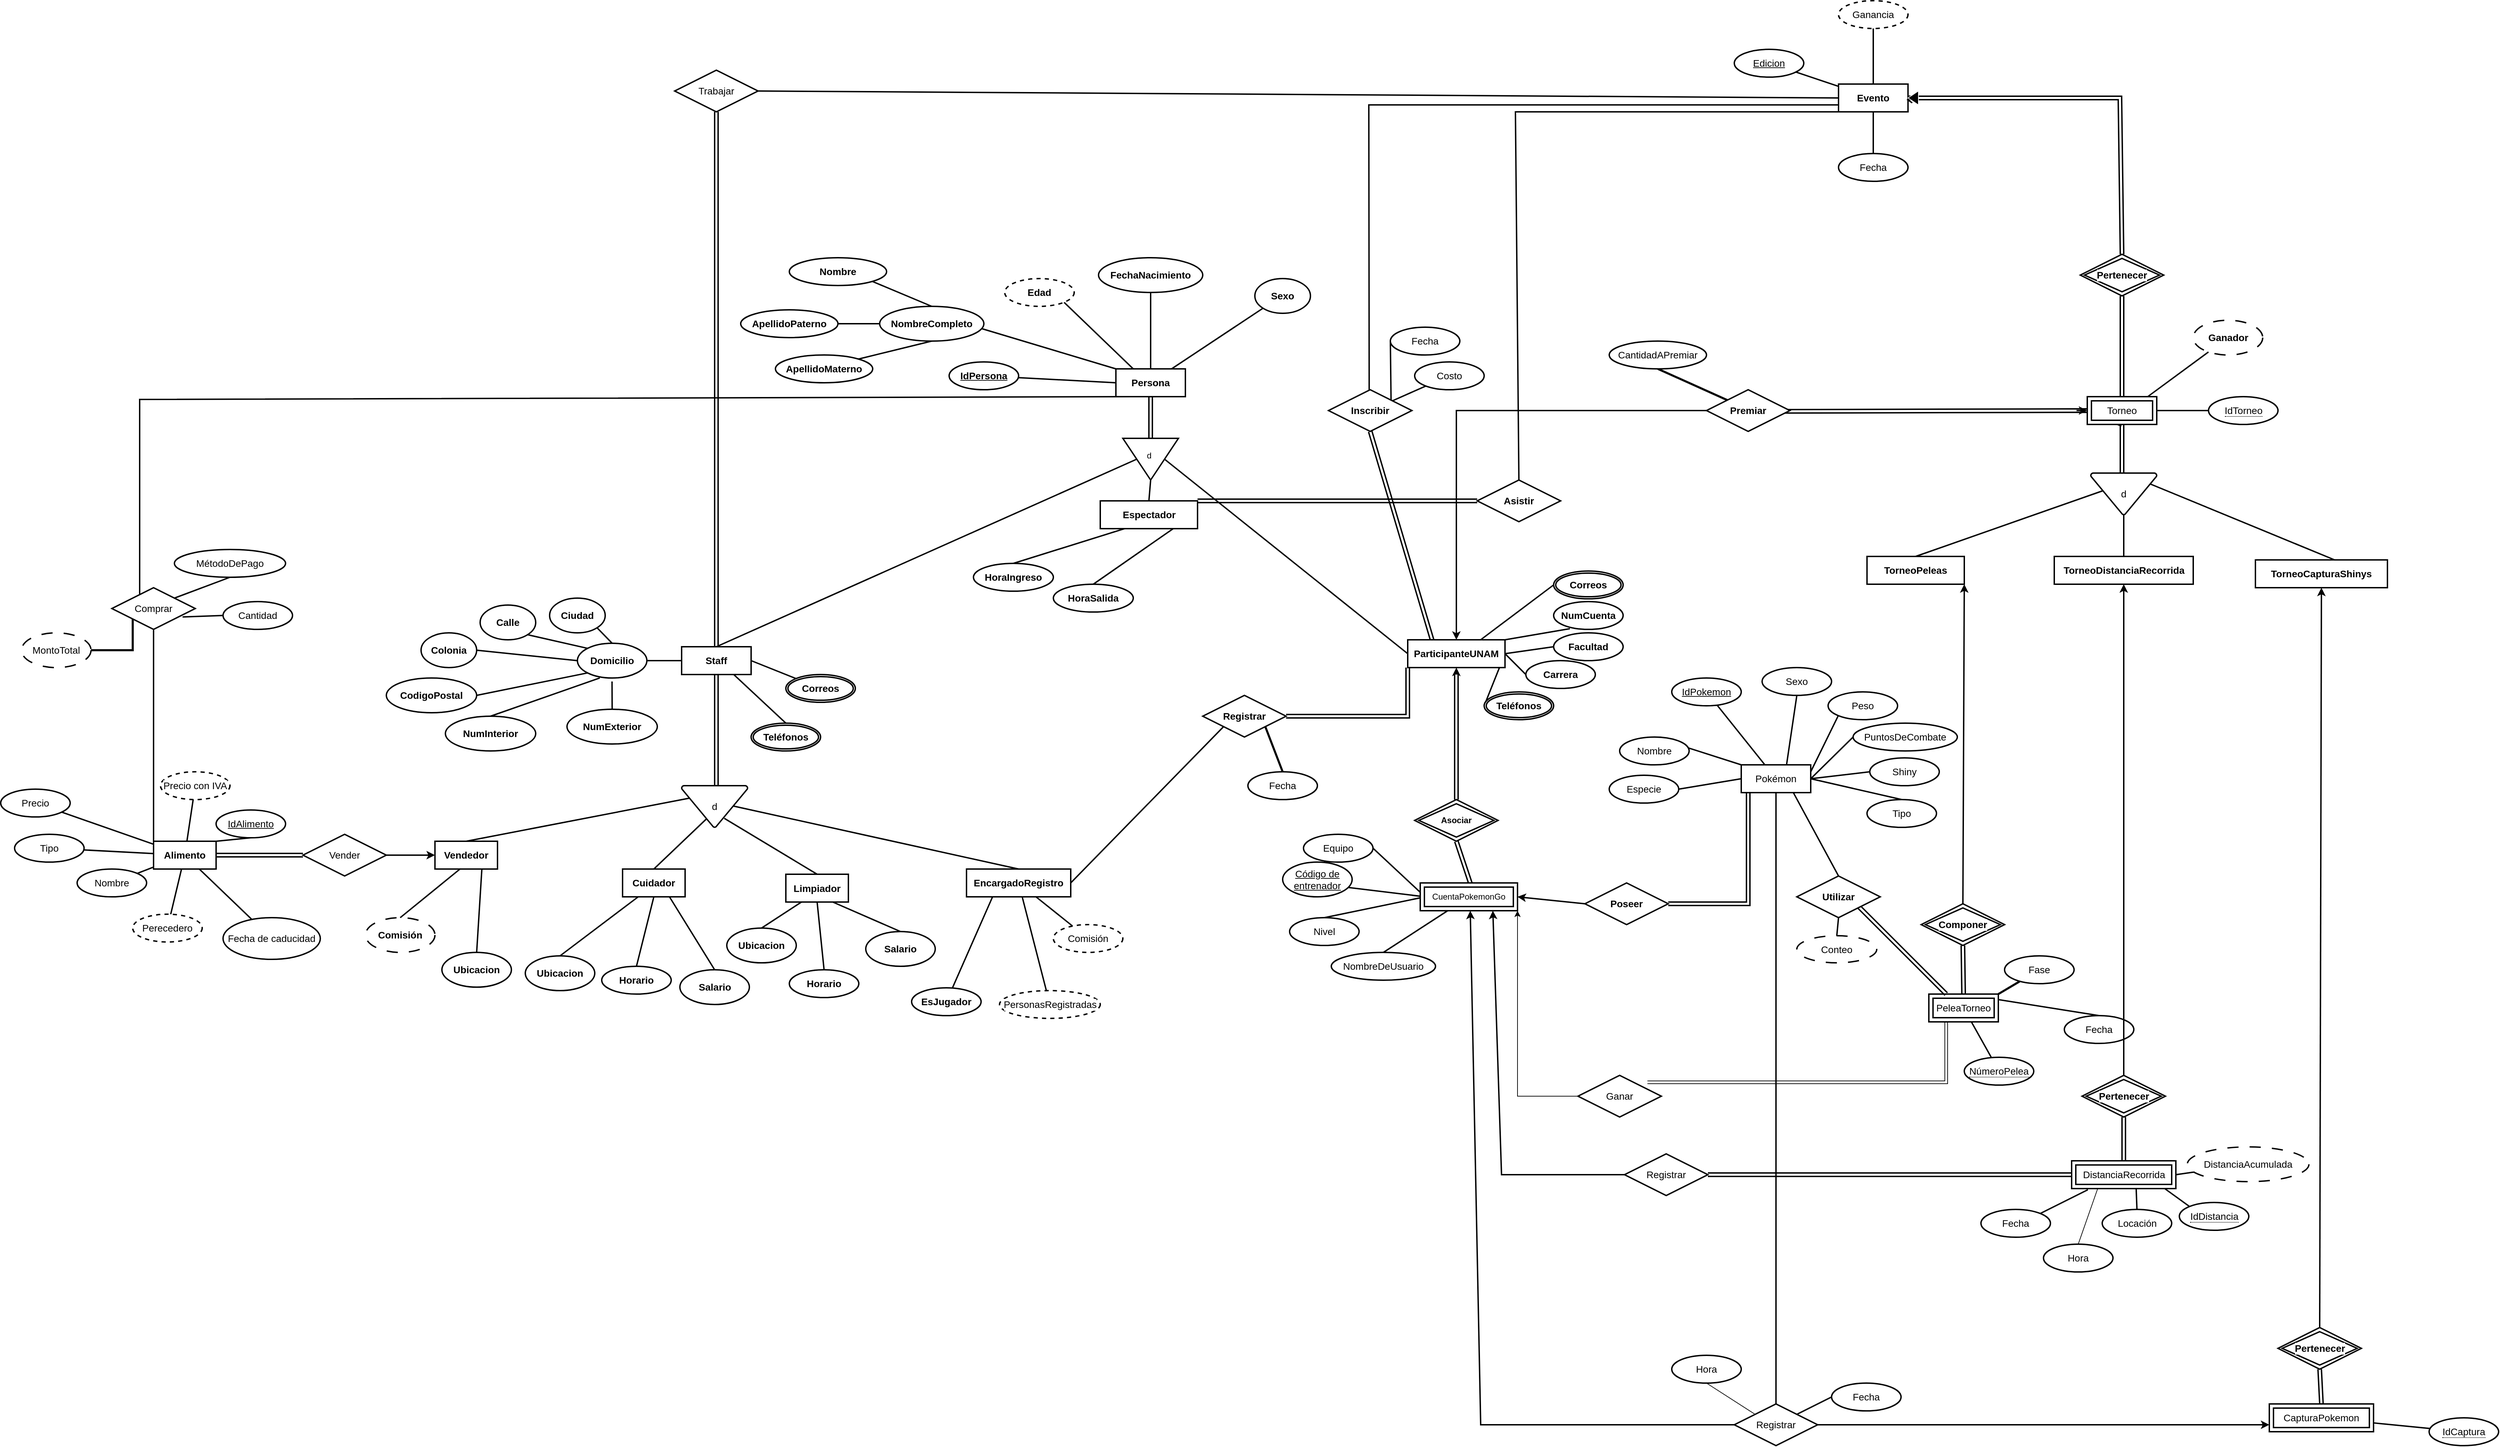 <mxfile version="28.2.7">
  <diagram name="Versión3" id="SUX6agpaJw3A8wHWr_XM">
    <mxGraphModel grid="1" page="1" gridSize="10" guides="1" tooltips="1" connect="1" arrows="1" fold="1" pageScale="1" pageWidth="850" pageHeight="1100" math="0" shadow="0">
      <root>
        <mxCell id="hk0QQ_2dUpYuEPjXE7zu-0" />
        <mxCell id="hk0QQ_2dUpYuEPjXE7zu-1" parent="hk0QQ_2dUpYuEPjXE7zu-0" />
        <mxCell id="hk0QQ_2dUpYuEPjXE7zu-2" value="" style="edgeStyle=none;shape=connector;rounded=0;orthogonalLoop=1;jettySize=auto;html=1;strokeWidth=2;align=center;verticalAlign=middle;fontFamily=Helvetica;fontSize=14;fontColor=default;labelBackgroundColor=default;endArrow=none;endFill=0;entryX=0.5;entryY=0;entryDx=0;entryDy=0;exitX=0.25;exitY=1;exitDx=0;exitDy=0;" edge="1" parent="hk0QQ_2dUpYuEPjXE7zu-1" source="hk0QQ_2dUpYuEPjXE7zu-7">
          <mxGeometry relative="1" as="geometry">
            <mxPoint x="150" y="44" as="sourcePoint" />
            <mxPoint x="-1280" y="339" as="targetPoint" />
            <Array as="points">
              <mxPoint x="-1280" y="44" />
            </Array>
          </mxGeometry>
        </mxCell>
        <mxCell id="hk0QQ_2dUpYuEPjXE7zu-3" style="edgeStyle=none;shape=connector;rounded=0;orthogonalLoop=1;jettySize=auto;html=1;strokeWidth=2;align=center;verticalAlign=middle;fontFamily=Helvetica;fontSize=14;fontColor=default;labelBackgroundColor=default;endArrow=none;endFill=0;entryX=0;entryY=0.75;entryDx=0;entryDy=0;" edge="1" parent="hk0QQ_2dUpYuEPjXE7zu-1" target="hk0QQ_2dUpYuEPjXE7zu-181">
          <mxGeometry relative="1" as="geometry">
            <mxPoint x="1374" y="-380" as="targetPoint" />
            <Array as="points">
              <mxPoint x="489.5" y="10" />
              <mxPoint x="489" y="-380" />
            </Array>
            <mxPoint x="489.5" y="30" as="sourcePoint" />
          </mxGeometry>
        </mxCell>
        <mxCell id="hk0QQ_2dUpYuEPjXE7zu-4" style="edgeStyle=none;shape=wire;rounded=0;orthogonalLoop=1;jettySize=auto;html=1;exitX=0.25;exitY=0;exitDx=0;exitDy=0;entryX=1;entryY=1;entryDx=0;entryDy=0;dashed=1;strokeWidth=2;align=center;verticalAlign=middle;fontFamily=Helvetica;fontSize=14;fontColor=default;fontStyle=1;labelBackgroundColor=default;endArrow=none;endFill=0;" edge="1" parent="hk0QQ_2dUpYuEPjXE7zu-1" source="hk0QQ_2dUpYuEPjXE7zu-7" target="hk0QQ_2dUpYuEPjXE7zu-19">
          <mxGeometry relative="1" as="geometry" />
        </mxCell>
        <mxCell id="hk0QQ_2dUpYuEPjXE7zu-5" style="edgeStyle=none;shape=wire;rounded=0;orthogonalLoop=1;jettySize=auto;html=1;exitX=0;exitY=0;exitDx=0;exitDy=0;dashed=1;strokeWidth=2;align=center;verticalAlign=middle;fontFamily=Helvetica;fontSize=14;fontColor=default;fontStyle=1;labelBackgroundColor=default;endArrow=none;endFill=0;" edge="1" parent="hk0QQ_2dUpYuEPjXE7zu-1" source="hk0QQ_2dUpYuEPjXE7zu-7">
          <mxGeometry relative="1" as="geometry">
            <mxPoint x="-75" y="-60" as="targetPoint" />
          </mxGeometry>
        </mxCell>
        <mxCell id="hk0QQ_2dUpYuEPjXE7zu-6" style="edgeStyle=none;shape=link;rounded=0;orthogonalLoop=1;jettySize=auto;html=1;exitX=0.5;exitY=1;exitDx=0;exitDy=0;entryX=0;entryY=0.5;entryDx=0;entryDy=0;strokeWidth=2;align=center;verticalAlign=middle;fontFamily=Helvetica;fontSize=14;fontColor=default;fontStyle=1;labelBackgroundColor=default;endArrow=none;endFill=0;" edge="1" parent="hk0QQ_2dUpYuEPjXE7zu-1" source="hk0QQ_2dUpYuEPjXE7zu-7" target="hk0QQ_2dUpYuEPjXE7zu-36">
          <mxGeometry relative="1" as="geometry" />
        </mxCell>
        <mxCell id="hk0QQ_2dUpYuEPjXE7zu-7" value="&lt;font&gt;Persona&lt;/font&gt;" style="whiteSpace=wrap;html=1;align=center;fontSize=14;fontStyle=1;strokeWidth=2;" vertex="1" parent="hk0QQ_2dUpYuEPjXE7zu-1">
          <mxGeometry x="125" width="100" height="40" as="geometry" />
        </mxCell>
        <mxCell id="hk0QQ_2dUpYuEPjXE7zu-8" value="NombreCompleto" style="ellipse;whiteSpace=wrap;html=1;align=center;verticalAlign=middle;fontFamily=Helvetica;fontSize=14;fontStyle=1;strokeWidth=2;" vertex="1" parent="hk0QQ_2dUpYuEPjXE7zu-1">
          <mxGeometry x="-215" y="-90" width="150" height="50" as="geometry" />
        </mxCell>
        <mxCell id="hk0QQ_2dUpYuEPjXE7zu-9" style="edgeStyle=none;shape=wire;rounded=0;orthogonalLoop=1;jettySize=auto;html=1;exitX=1;exitY=0.5;exitDx=0;exitDy=0;entryX=0;entryY=0.5;entryDx=0;entryDy=0;dashed=1;strokeWidth=2;align=center;verticalAlign=middle;fontFamily=Helvetica;fontSize=14;fontColor=default;fontStyle=1;labelBackgroundColor=default;endArrow=none;endFill=0;" edge="1" parent="hk0QQ_2dUpYuEPjXE7zu-1" source="hk0QQ_2dUpYuEPjXE7zu-10" target="hk0QQ_2dUpYuEPjXE7zu-8">
          <mxGeometry relative="1" as="geometry" />
        </mxCell>
        <mxCell id="hk0QQ_2dUpYuEPjXE7zu-10" value="ApellidoPaterno" style="ellipse;whiteSpace=wrap;html=1;align=center;verticalAlign=middle;fontFamily=Helvetica;fontSize=14;fontStyle=1;strokeWidth=2;" vertex="1" parent="hk0QQ_2dUpYuEPjXE7zu-1">
          <mxGeometry x="-415" y="-85" width="140" height="40" as="geometry" />
        </mxCell>
        <mxCell id="hk0QQ_2dUpYuEPjXE7zu-11" style="edgeStyle=none;shape=wire;rounded=0;orthogonalLoop=1;jettySize=auto;html=1;exitX=1;exitY=0;exitDx=0;exitDy=0;entryX=0.5;entryY=1;entryDx=0;entryDy=0;dashed=1;strokeWidth=2;align=center;verticalAlign=middle;fontFamily=Helvetica;fontSize=14;fontColor=default;fontStyle=1;labelBackgroundColor=default;endArrow=none;endFill=0;" edge="1" parent="hk0QQ_2dUpYuEPjXE7zu-1" source="hk0QQ_2dUpYuEPjXE7zu-12" target="hk0QQ_2dUpYuEPjXE7zu-8">
          <mxGeometry relative="1" as="geometry" />
        </mxCell>
        <mxCell id="hk0QQ_2dUpYuEPjXE7zu-12" value="ApellidoMaterno" style="ellipse;whiteSpace=wrap;html=1;align=center;verticalAlign=middle;fontFamily=Helvetica;fontSize=14;fontStyle=1;strokeWidth=2;" vertex="1" parent="hk0QQ_2dUpYuEPjXE7zu-1">
          <mxGeometry x="-365" y="-20" width="140" height="40" as="geometry" />
        </mxCell>
        <mxCell id="hk0QQ_2dUpYuEPjXE7zu-13" style="edgeStyle=none;shape=wire;rounded=0;orthogonalLoop=1;jettySize=auto;html=1;exitX=1;exitY=1;exitDx=0;exitDy=0;entryX=0.5;entryY=0;entryDx=0;entryDy=0;dashed=1;strokeWidth=2;align=center;verticalAlign=middle;fontFamily=Helvetica;fontSize=14;fontColor=default;fontStyle=1;labelBackgroundColor=default;endArrow=none;endFill=0;" edge="1" parent="hk0QQ_2dUpYuEPjXE7zu-1" source="hk0QQ_2dUpYuEPjXE7zu-14" target="hk0QQ_2dUpYuEPjXE7zu-8">
          <mxGeometry relative="1" as="geometry" />
        </mxCell>
        <mxCell id="hk0QQ_2dUpYuEPjXE7zu-14" value="Nombre" style="ellipse;whiteSpace=wrap;html=1;align=center;verticalAlign=middle;fontFamily=Helvetica;fontSize=14;fontStyle=1;strokeWidth=2;" vertex="1" parent="hk0QQ_2dUpYuEPjXE7zu-1">
          <mxGeometry x="-345" y="-160" width="140" height="40" as="geometry" />
        </mxCell>
        <mxCell id="hk0QQ_2dUpYuEPjXE7zu-15" style="edgeStyle=none;shape=wire;rounded=0;orthogonalLoop=1;jettySize=auto;html=1;exitX=0.5;exitY=1;exitDx=0;exitDy=0;entryX=0.5;entryY=0;entryDx=0;entryDy=0;dashed=1;strokeWidth=2;align=center;verticalAlign=middle;fontFamily=Helvetica;fontSize=14;fontColor=default;fontStyle=1;labelBackgroundColor=default;endArrow=none;endFill=0;" edge="1" parent="hk0QQ_2dUpYuEPjXE7zu-1" source="hk0QQ_2dUpYuEPjXE7zu-16" target="hk0QQ_2dUpYuEPjXE7zu-7">
          <mxGeometry relative="1" as="geometry" />
        </mxCell>
        <mxCell id="hk0QQ_2dUpYuEPjXE7zu-16" value="FechaNacimiento" style="ellipse;whiteSpace=wrap;html=1;align=center;verticalAlign=middle;fontFamily=Helvetica;fontSize=14;fontStyle=1;strokeWidth=2;" vertex="1" parent="hk0QQ_2dUpYuEPjXE7zu-1">
          <mxGeometry x="100" y="-160" width="150" height="50" as="geometry" />
        </mxCell>
        <mxCell id="hk0QQ_2dUpYuEPjXE7zu-17" style="edgeStyle=none;shape=wire;rounded=0;orthogonalLoop=1;jettySize=auto;html=1;exitX=0;exitY=1;exitDx=0;exitDy=0;dashed=1;align=center;verticalAlign=middle;fontFamily=Helvetica;fontSize=14;fontColor=default;fontStyle=1;labelBackgroundColor=default;endArrow=none;endFill=0;strokeWidth=2;" edge="1" parent="hk0QQ_2dUpYuEPjXE7zu-1" source="hk0QQ_2dUpYuEPjXE7zu-18" target="hk0QQ_2dUpYuEPjXE7zu-7">
          <mxGeometry relative="1" as="geometry" />
        </mxCell>
        <mxCell id="hk0QQ_2dUpYuEPjXE7zu-18" value="Sexo" style="ellipse;whiteSpace=wrap;html=1;align=center;verticalAlign=middle;fontFamily=Helvetica;fontSize=14;fontStyle=1;strokeWidth=2;" vertex="1" parent="hk0QQ_2dUpYuEPjXE7zu-1">
          <mxGeometry x="325" y="-130" width="80" height="50" as="geometry" />
        </mxCell>
        <mxCell id="hk0QQ_2dUpYuEPjXE7zu-19" value="Edad" style="ellipse;whiteSpace=wrap;html=1;align=center;dashed=1;verticalAlign=middle;fontFamily=Helvetica;fontSize=14;fontStyle=1;strokeWidth=2;" vertex="1" parent="hk0QQ_2dUpYuEPjXE7zu-1">
          <mxGeometry x="-35" y="-130" width="100" height="40" as="geometry" />
        </mxCell>
        <mxCell id="hk0QQ_2dUpYuEPjXE7zu-20" style="edgeStyle=none;shape=link;rounded=0;orthogonalLoop=1;jettySize=auto;html=1;exitX=0.5;exitY=1;exitDx=0;exitDy=0;entryX=0;entryY=0.5;entryDx=0;entryDy=0;strokeWidth=2;align=center;verticalAlign=middle;fontFamily=Helvetica;fontSize=14;fontColor=default;fontStyle=1;labelBackgroundColor=default;endArrow=none;endFill=0;" edge="1" parent="hk0QQ_2dUpYuEPjXE7zu-1" source="hk0QQ_2dUpYuEPjXE7zu-24">
          <mxGeometry relative="1" as="geometry">
            <mxPoint x="-450" y="600" as="targetPoint" />
          </mxGeometry>
        </mxCell>
        <mxCell id="hk0QQ_2dUpYuEPjXE7zu-21" style="edgeStyle=none;shape=wire;rounded=0;orthogonalLoop=1;jettySize=auto;html=1;exitX=1;exitY=0.5;exitDx=0;exitDy=0;entryX=0;entryY=0;entryDx=0;entryDy=0;dashed=1;strokeWidth=2;align=center;verticalAlign=middle;fontFamily=Helvetica;fontSize=14;fontColor=default;fontStyle=1;labelBackgroundColor=default;endArrow=none;endFill=0;" edge="1" parent="hk0QQ_2dUpYuEPjXE7zu-1" source="hk0QQ_2dUpYuEPjXE7zu-24" target="hk0QQ_2dUpYuEPjXE7zu-76">
          <mxGeometry relative="1" as="geometry" />
        </mxCell>
        <mxCell id="hk0QQ_2dUpYuEPjXE7zu-22" style="edgeStyle=none;shape=wire;rounded=0;orthogonalLoop=1;jettySize=auto;html=1;exitX=0.75;exitY=1;exitDx=0;exitDy=0;entryX=0.5;entryY=0;entryDx=0;entryDy=0;dashed=1;strokeWidth=2;align=center;verticalAlign=middle;fontFamily=Helvetica;fontSize=14;fontColor=default;fontStyle=1;labelBackgroundColor=default;endArrow=none;endFill=0;" edge="1" parent="hk0QQ_2dUpYuEPjXE7zu-1" source="hk0QQ_2dUpYuEPjXE7zu-24" target="hk0QQ_2dUpYuEPjXE7zu-77">
          <mxGeometry relative="1" as="geometry" />
        </mxCell>
        <mxCell id="hk0QQ_2dUpYuEPjXE7zu-23" style="edgeStyle=none;shape=link;rounded=0;orthogonalLoop=1;jettySize=auto;html=1;exitX=0.5;exitY=0;exitDx=0;exitDy=0;strokeWidth=2;align=center;verticalAlign=middle;fontFamily=Helvetica;fontSize=14;fontColor=default;labelBackgroundColor=default;endArrow=none;endFill=0;" edge="1" parent="hk0QQ_2dUpYuEPjXE7zu-1" source="hk0QQ_2dUpYuEPjXE7zu-24" target="hk0QQ_2dUpYuEPjXE7zu-213">
          <mxGeometry relative="1" as="geometry">
            <mxPoint x="-445" y="-295.333" as="targetPoint" />
          </mxGeometry>
        </mxCell>
        <mxCell id="hk0QQ_2dUpYuEPjXE7zu-24" value="&lt;font&gt;Staff&lt;/font&gt;" style="whiteSpace=wrap;html=1;align=center;fontSize=14;fontStyle=1;strokeWidth=2;" vertex="1" parent="hk0QQ_2dUpYuEPjXE7zu-1">
          <mxGeometry x="-500" y="400" width="100" height="40" as="geometry" />
        </mxCell>
        <mxCell id="hk0QQ_2dUpYuEPjXE7zu-25" style="edgeStyle=none;shape=wire;rounded=0;orthogonalLoop=1;jettySize=auto;html=1;exitX=1;exitY=0.5;exitDx=0;exitDy=0;entryX=0;entryY=0.5;entryDx=0;entryDy=0;dashed=1;strokeWidth=2;align=center;verticalAlign=middle;fontFamily=Helvetica;fontSize=14;fontColor=default;fontStyle=1;labelBackgroundColor=default;endArrow=none;endFill=0;" edge="1" parent="hk0QQ_2dUpYuEPjXE7zu-1" source="hk0QQ_2dUpYuEPjXE7zu-32" target="hk0QQ_2dUpYuEPjXE7zu-39">
          <mxGeometry relative="1" as="geometry" />
        </mxCell>
        <mxCell id="hk0QQ_2dUpYuEPjXE7zu-26" style="edgeStyle=none;shape=wire;rounded=0;orthogonalLoop=1;jettySize=auto;html=1;exitX=1;exitY=0.5;exitDx=0;exitDy=0;entryX=0;entryY=0.5;entryDx=0;entryDy=0;dashed=1;strokeWidth=2;align=center;verticalAlign=middle;fontFamily=Helvetica;fontSize=14;fontColor=default;fontStyle=1;labelBackgroundColor=default;endArrow=none;endFill=0;" edge="1" parent="hk0QQ_2dUpYuEPjXE7zu-1" source="hk0QQ_2dUpYuEPjXE7zu-32" target="hk0QQ_2dUpYuEPjXE7zu-40">
          <mxGeometry relative="1" as="geometry" />
        </mxCell>
        <mxCell id="hk0QQ_2dUpYuEPjXE7zu-27" style="edgeStyle=none;shape=wire;rounded=0;orthogonalLoop=1;jettySize=auto;html=1;exitX=0.75;exitY=0;exitDx=0;exitDy=0;entryX=0;entryY=0.5;entryDx=0;entryDy=0;dashed=1;strokeWidth=2;align=center;verticalAlign=middle;fontFamily=Helvetica;fontSize=14;fontColor=default;fontStyle=1;labelBackgroundColor=default;endArrow=none;endFill=0;" edge="1" parent="hk0QQ_2dUpYuEPjXE7zu-1" source="hk0QQ_2dUpYuEPjXE7zu-32" target="hk0QQ_2dUpYuEPjXE7zu-75">
          <mxGeometry relative="1" as="geometry" />
        </mxCell>
        <mxCell id="hk0QQ_2dUpYuEPjXE7zu-28" style="edgeStyle=none;shape=wire;rounded=0;orthogonalLoop=1;jettySize=auto;html=1;exitX=1;exitY=0.5;exitDx=0;exitDy=0;entryX=0;entryY=0.5;entryDx=0;entryDy=0;dashed=1;strokeWidth=2;align=center;verticalAlign=middle;fontFamily=Helvetica;fontSize=14;fontColor=default;fontStyle=1;labelBackgroundColor=default;endArrow=none;endFill=0;" edge="1" parent="hk0QQ_2dUpYuEPjXE7zu-1" source="hk0QQ_2dUpYuEPjXE7zu-32" target="hk0QQ_2dUpYuEPjXE7zu-82">
          <mxGeometry relative="1" as="geometry">
            <mxPoint x="635" y="510" as="targetPoint" />
          </mxGeometry>
        </mxCell>
        <mxCell id="hk0QQ_2dUpYuEPjXE7zu-29" style="rounded=0;orthogonalLoop=1;jettySize=auto;html=1;entryX=0.5;entryY=0;entryDx=0;entryDy=0;endArrow=none;endFill=0;strokeWidth=2;shape=link;fontSize=14;" edge="1" parent="hk0QQ_2dUpYuEPjXE7zu-1">
          <mxGeometry relative="1" as="geometry">
            <mxPoint x="615" y="440" as="sourcePoint" />
            <mxPoint x="615" y="620" as="targetPoint" />
          </mxGeometry>
        </mxCell>
        <mxCell id="hk0QQ_2dUpYuEPjXE7zu-30" style="edgeStyle=none;shape=connector;rounded=0;orthogonalLoop=1;jettySize=auto;html=1;exitX=0.5;exitY=1;exitDx=0;exitDy=0;strokeWidth=2;align=center;verticalAlign=middle;fontFamily=Helvetica;fontSize=14;fontColor=default;labelBackgroundColor=default;endArrow=none;endFill=0;startArrow=classic;startFill=1;" edge="1" parent="hk0QQ_2dUpYuEPjXE7zu-1" source="hk0QQ_2dUpYuEPjXE7zu-32">
          <mxGeometry relative="1" as="geometry">
            <mxPoint x="615" y="440" as="targetPoint" />
          </mxGeometry>
        </mxCell>
        <mxCell id="hk0QQ_2dUpYuEPjXE7zu-31" style="edgeStyle=none;shape=connector;rounded=0;orthogonalLoop=1;jettySize=auto;html=1;exitX=0.5;exitY=0;exitDx=0;exitDy=0;entryX=0;entryY=0.5;entryDx=0;entryDy=0;strokeWidth=2;align=center;verticalAlign=middle;fontFamily=Helvetica;fontSize=14;fontColor=default;labelBackgroundColor=default;endArrow=none;endFill=0;startArrow=classic;startFill=1;" edge="1" parent="hk0QQ_2dUpYuEPjXE7zu-1" source="hk0QQ_2dUpYuEPjXE7zu-32" target="hk0QQ_2dUpYuEPjXE7zu-214">
          <mxGeometry relative="1" as="geometry">
            <Array as="points">
              <mxPoint x="615" y="60" />
            </Array>
          </mxGeometry>
        </mxCell>
        <mxCell id="hk0QQ_2dUpYuEPjXE7zu-32" value="&lt;font&gt;ParticipanteUNAM&lt;/font&gt;" style="whiteSpace=wrap;html=1;align=center;fontSize=14;fontStyle=1;strokeWidth=2;" vertex="1" parent="hk0QQ_2dUpYuEPjXE7zu-1">
          <mxGeometry x="545" y="390" width="140" height="40" as="geometry" />
        </mxCell>
        <mxCell id="hk0QQ_2dUpYuEPjXE7zu-33" style="edgeStyle=none;shape=wire;rounded=0;orthogonalLoop=1;jettySize=auto;html=1;exitX=0.5;exitY=0;exitDx=0;exitDy=0;entryX=0;entryY=0.5;entryDx=0;entryDy=0;dashed=1;strokeWidth=2;align=center;verticalAlign=middle;fontFamily=Helvetica;fontSize=14;fontColor=default;fontStyle=1;labelBackgroundColor=default;endArrow=none;endFill=0;" edge="1" parent="hk0QQ_2dUpYuEPjXE7zu-1" source="hk0QQ_2dUpYuEPjXE7zu-36" target="hk0QQ_2dUpYuEPjXE7zu-32">
          <mxGeometry relative="1" as="geometry" />
        </mxCell>
        <mxCell id="hk0QQ_2dUpYuEPjXE7zu-34" style="edgeStyle=none;shape=wire;rounded=0;orthogonalLoop=1;jettySize=auto;html=1;exitX=0.5;exitY=1;exitDx=0;exitDy=0;entryX=0.5;entryY=0;entryDx=0;entryDy=0;dashed=1;strokeWidth=2;align=center;verticalAlign=middle;fontFamily=Helvetica;fontSize=14;fontColor=default;fontStyle=1;labelBackgroundColor=default;endArrow=none;endFill=0;" edge="1" parent="hk0QQ_2dUpYuEPjXE7zu-1" source="hk0QQ_2dUpYuEPjXE7zu-36" target="hk0QQ_2dUpYuEPjXE7zu-24">
          <mxGeometry relative="1" as="geometry" />
        </mxCell>
        <mxCell id="hk0QQ_2dUpYuEPjXE7zu-35" style="edgeStyle=none;shape=wire;rounded=0;orthogonalLoop=1;jettySize=auto;html=1;exitX=1;exitY=0.5;exitDx=0;exitDy=0;entryX=0.5;entryY=0;entryDx=0;entryDy=0;dashed=1;strokeWidth=2;align=center;verticalAlign=middle;fontFamily=Helvetica;fontSize=14;fontColor=default;fontStyle=1;labelBackgroundColor=default;endArrow=none;endFill=0;" edge="1" parent="hk0QQ_2dUpYuEPjXE7zu-1" source="hk0QQ_2dUpYuEPjXE7zu-36" target="hk0QQ_2dUpYuEPjXE7zu-81">
          <mxGeometry relative="1" as="geometry" />
        </mxCell>
        <mxCell id="hk0QQ_2dUpYuEPjXE7zu-36" value="" style="triangle;whiteSpace=wrap;html=1;align=center;verticalAlign=middle;fontFamily=Helvetica;fontSize=14;fontStyle=1;labelBackgroundColor=default;strokeWidth=2;rotation=90;" vertex="1" parent="hk0QQ_2dUpYuEPjXE7zu-1">
          <mxGeometry x="145" y="90" width="60" height="80" as="geometry" />
        </mxCell>
        <mxCell id="hk0QQ_2dUpYuEPjXE7zu-37" value="NumCuenta" style="ellipse;whiteSpace=wrap;html=1;align=center;fontStyle=1;verticalAlign=middle;fontFamily=Helvetica;fontSize=14;labelBackgroundColor=default;strokeWidth=2;" vertex="1" parent="hk0QQ_2dUpYuEPjXE7zu-1">
          <mxGeometry x="755" y="335" width="100" height="40" as="geometry" />
        </mxCell>
        <mxCell id="hk0QQ_2dUpYuEPjXE7zu-38" style="edgeStyle=none;shape=wire;rounded=0;orthogonalLoop=1;jettySize=auto;html=1;exitX=1;exitY=0;exitDx=0;exitDy=0;entryX=0.234;entryY=0.976;entryDx=0;entryDy=0;entryPerimeter=0;dashed=1;strokeWidth=2;align=center;verticalAlign=middle;fontFamily=Helvetica;fontSize=14;fontColor=default;fontStyle=1;labelBackgroundColor=default;endArrow=none;endFill=0;" edge="1" parent="hk0QQ_2dUpYuEPjXE7zu-1" source="hk0QQ_2dUpYuEPjXE7zu-32" target="hk0QQ_2dUpYuEPjXE7zu-37">
          <mxGeometry relative="1" as="geometry" />
        </mxCell>
        <mxCell id="hk0QQ_2dUpYuEPjXE7zu-39" value="Facultad" style="ellipse;whiteSpace=wrap;html=1;align=center;verticalAlign=middle;fontFamily=Helvetica;fontSize=14;fontStyle=1;labelBackgroundColor=default;strokeWidth=2;" vertex="1" parent="hk0QQ_2dUpYuEPjXE7zu-1">
          <mxGeometry x="755" y="380" width="100" height="40" as="geometry" />
        </mxCell>
        <mxCell id="hk0QQ_2dUpYuEPjXE7zu-40" value="Carrera" style="ellipse;whiteSpace=wrap;html=1;align=center;verticalAlign=middle;fontFamily=Helvetica;fontSize=14;fontStyle=1;labelBackgroundColor=default;strokeWidth=2;" vertex="1" parent="hk0QQ_2dUpYuEPjXE7zu-1">
          <mxGeometry x="715" y="420" width="100" height="40" as="geometry" />
        </mxCell>
        <mxCell id="hk0QQ_2dUpYuEPjXE7zu-41" style="edgeStyle=none;shape=wire;rounded=0;orthogonalLoop=1;jettySize=auto;html=1;exitX=1;exitY=0.5;exitDx=0;exitDy=0;entryX=0;entryY=0.5;entryDx=0;entryDy=0;dashed=1;strokeWidth=2;align=center;verticalAlign=middle;fontFamily=Helvetica;fontSize=14;fontColor=default;fontStyle=1;labelBackgroundColor=default;endArrow=none;endFill=0;" edge="1" parent="hk0QQ_2dUpYuEPjXE7zu-1" source="hk0QQ_2dUpYuEPjXE7zu-42" target="hk0QQ_2dUpYuEPjXE7zu-24">
          <mxGeometry relative="1" as="geometry" />
        </mxCell>
        <mxCell id="hk0QQ_2dUpYuEPjXE7zu-42" value="Domicilio" style="ellipse;whiteSpace=wrap;html=1;align=center;verticalAlign=middle;fontFamily=Helvetica;fontSize=14;fontStyle=1;strokeWidth=2;" vertex="1" parent="hk0QQ_2dUpYuEPjXE7zu-1">
          <mxGeometry x="-650" y="395" width="100" height="50" as="geometry" />
        </mxCell>
        <mxCell id="hk0QQ_2dUpYuEPjXE7zu-43" style="edgeStyle=none;shape=wire;rounded=0;orthogonalLoop=1;jettySize=auto;html=1;exitX=1;exitY=1;exitDx=0;exitDy=0;entryX=0.5;entryY=0;entryDx=0;entryDy=0;dashed=1;strokeWidth=2;align=center;verticalAlign=middle;fontFamily=Helvetica;fontSize=14;fontColor=default;fontStyle=1;labelBackgroundColor=default;endArrow=none;endFill=0;" edge="1" parent="hk0QQ_2dUpYuEPjXE7zu-1" source="hk0QQ_2dUpYuEPjXE7zu-44" target="hk0QQ_2dUpYuEPjXE7zu-42">
          <mxGeometry relative="1" as="geometry" />
        </mxCell>
        <mxCell id="hk0QQ_2dUpYuEPjXE7zu-44" value="Ciudad" style="ellipse;whiteSpace=wrap;html=1;align=center;verticalAlign=middle;fontFamily=Helvetica;fontSize=14;fontStyle=1;strokeWidth=2;" vertex="1" parent="hk0QQ_2dUpYuEPjXE7zu-1">
          <mxGeometry x="-690" y="330" width="80" height="50" as="geometry" />
        </mxCell>
        <mxCell id="hk0QQ_2dUpYuEPjXE7zu-45" style="edgeStyle=none;shape=wire;rounded=0;orthogonalLoop=1;jettySize=auto;html=1;exitX=1;exitY=1;exitDx=0;exitDy=0;entryX=0;entryY=0;entryDx=0;entryDy=0;dashed=1;strokeWidth=2;align=center;verticalAlign=middle;fontFamily=Helvetica;fontSize=14;fontColor=default;fontStyle=1;labelBackgroundColor=default;endArrow=none;endFill=0;" edge="1" parent="hk0QQ_2dUpYuEPjXE7zu-1" source="hk0QQ_2dUpYuEPjXE7zu-46" target="hk0QQ_2dUpYuEPjXE7zu-42">
          <mxGeometry relative="1" as="geometry" />
        </mxCell>
        <mxCell id="hk0QQ_2dUpYuEPjXE7zu-46" value="Calle" style="ellipse;whiteSpace=wrap;html=1;align=center;verticalAlign=middle;fontFamily=Helvetica;fontSize=14;fontStyle=1;strokeWidth=2;" vertex="1" parent="hk0QQ_2dUpYuEPjXE7zu-1">
          <mxGeometry x="-790" y="340" width="80" height="50" as="geometry" />
        </mxCell>
        <mxCell id="hk0QQ_2dUpYuEPjXE7zu-47" style="edgeStyle=none;shape=wire;rounded=0;orthogonalLoop=1;jettySize=auto;html=1;exitX=1;exitY=0.5;exitDx=0;exitDy=0;entryX=0;entryY=0.5;entryDx=0;entryDy=0;dashed=1;strokeWidth=2;align=center;verticalAlign=middle;fontFamily=Helvetica;fontSize=14;fontColor=default;fontStyle=1;labelBackgroundColor=default;endArrow=none;endFill=0;" edge="1" parent="hk0QQ_2dUpYuEPjXE7zu-1" source="hk0QQ_2dUpYuEPjXE7zu-48" target="hk0QQ_2dUpYuEPjXE7zu-42">
          <mxGeometry relative="1" as="geometry" />
        </mxCell>
        <mxCell id="hk0QQ_2dUpYuEPjXE7zu-48" value="Colonia" style="ellipse;whiteSpace=wrap;html=1;align=center;verticalAlign=middle;fontFamily=Helvetica;fontSize=14;fontStyle=1;strokeWidth=2;" vertex="1" parent="hk0QQ_2dUpYuEPjXE7zu-1">
          <mxGeometry x="-875" y="380" width="80" height="50" as="geometry" />
        </mxCell>
        <mxCell id="hk0QQ_2dUpYuEPjXE7zu-49" style="edgeStyle=none;shape=wire;rounded=0;orthogonalLoop=1;jettySize=auto;html=1;exitX=1;exitY=0.5;exitDx=0;exitDy=0;entryX=0;entryY=1;entryDx=0;entryDy=0;dashed=1;strokeWidth=2;align=center;verticalAlign=middle;fontFamily=Helvetica;fontSize=14;fontColor=default;fontStyle=1;labelBackgroundColor=default;endArrow=none;endFill=0;" edge="1" parent="hk0QQ_2dUpYuEPjXE7zu-1" source="hk0QQ_2dUpYuEPjXE7zu-50" target="hk0QQ_2dUpYuEPjXE7zu-42">
          <mxGeometry relative="1" as="geometry" />
        </mxCell>
        <mxCell id="hk0QQ_2dUpYuEPjXE7zu-50" value="CodigoPostal" style="ellipse;whiteSpace=wrap;html=1;align=center;verticalAlign=middle;fontFamily=Helvetica;fontSize=14;fontStyle=1;strokeWidth=2;" vertex="1" parent="hk0QQ_2dUpYuEPjXE7zu-1">
          <mxGeometry x="-925" y="445" width="130" height="50" as="geometry" />
        </mxCell>
        <mxCell id="hk0QQ_2dUpYuEPjXE7zu-51" value="NumInterior" style="ellipse;whiteSpace=wrap;html=1;align=center;verticalAlign=middle;fontFamily=Helvetica;fontSize=14;fontStyle=1;strokeWidth=2;" vertex="1" parent="hk0QQ_2dUpYuEPjXE7zu-1">
          <mxGeometry x="-840" y="500" width="130" height="50" as="geometry" />
        </mxCell>
        <mxCell id="hk0QQ_2dUpYuEPjXE7zu-52" style="edgeStyle=none;shape=wire;rounded=0;orthogonalLoop=1;jettySize=auto;html=1;exitX=0.5;exitY=0;exitDx=0;exitDy=0;dashed=1;strokeWidth=2;align=center;verticalAlign=middle;fontFamily=Helvetica;fontSize=14;fontColor=default;fontStyle=1;labelBackgroundColor=default;endArrow=none;endFill=0;" edge="1" parent="hk0QQ_2dUpYuEPjXE7zu-1" source="hk0QQ_2dUpYuEPjXE7zu-53">
          <mxGeometry relative="1" as="geometry">
            <mxPoint x="-600.176" y="450" as="targetPoint" />
          </mxGeometry>
        </mxCell>
        <mxCell id="hk0QQ_2dUpYuEPjXE7zu-53" value="NumExterior" style="ellipse;whiteSpace=wrap;html=1;align=center;verticalAlign=middle;fontFamily=Helvetica;fontSize=14;fontStyle=1;strokeWidth=2;" vertex="1" parent="hk0QQ_2dUpYuEPjXE7zu-1">
          <mxGeometry x="-665" y="490" width="130" height="50" as="geometry" />
        </mxCell>
        <mxCell id="hk0QQ_2dUpYuEPjXE7zu-54" style="edgeStyle=none;shape=wire;rounded=0;orthogonalLoop=1;jettySize=auto;html=1;exitX=0.5;exitY=0;exitDx=0;exitDy=0;entryX=0.322;entryY=0.999;entryDx=0;entryDy=0;entryPerimeter=0;dashed=1;strokeWidth=2;align=center;verticalAlign=middle;fontFamily=Helvetica;fontSize=14;fontColor=default;fontStyle=1;labelBackgroundColor=default;endArrow=none;endFill=0;" edge="1" parent="hk0QQ_2dUpYuEPjXE7zu-1" source="hk0QQ_2dUpYuEPjXE7zu-51" target="hk0QQ_2dUpYuEPjXE7zu-42">
          <mxGeometry relative="1" as="geometry" />
        </mxCell>
        <mxCell id="hk0QQ_2dUpYuEPjXE7zu-55" style="edgeStyle=none;shape=wire;rounded=0;orthogonalLoop=1;jettySize=auto;html=1;exitX=0.137;exitY=0.294;exitDx=0;exitDy=0;entryX=0.5;entryY=0;entryDx=0;entryDy=0;dashed=1;strokeWidth=2;align=center;verticalAlign=middle;fontFamily=Helvetica;fontSize=14;fontColor=default;fontStyle=1;labelBackgroundColor=default;endArrow=none;endFill=0;exitPerimeter=0;" edge="1" parent="hk0QQ_2dUpYuEPjXE7zu-1" source="hk0QQ_2dUpYuEPjXE7zu-100" target="hk0QQ_2dUpYuEPjXE7zu-57">
          <mxGeometry relative="1" as="geometry">
            <mxPoint x="-470" y="630" as="sourcePoint" />
          </mxGeometry>
        </mxCell>
        <mxCell id="hk0QQ_2dUpYuEPjXE7zu-56" style="edgeStyle=none;shape=wire;rounded=0;orthogonalLoop=1;jettySize=auto;html=1;entryX=0.5;entryY=0;entryDx=0;entryDy=0;dashed=1;strokeWidth=2;align=center;verticalAlign=middle;fontFamily=Helvetica;fontSize=14;fontColor=default;fontStyle=1;labelBackgroundColor=default;endArrow=none;endFill=0;exitX=0.75;exitY=1;exitDx=0;exitDy=0;" edge="1" parent="hk0QQ_2dUpYuEPjXE7zu-1" source="hk0QQ_2dUpYuEPjXE7zu-57" target="hk0QQ_2dUpYuEPjXE7zu-85">
          <mxGeometry relative="1" as="geometry">
            <mxPoint x="-740" y="760" as="sourcePoint" />
          </mxGeometry>
        </mxCell>
        <mxCell id="hk0QQ_2dUpYuEPjXE7zu-57" value="&lt;font&gt;Vendedor&lt;/font&gt;" style="whiteSpace=wrap;html=1;align=center;fontSize=14;fontStyle=1;strokeWidth=2;" vertex="1" parent="hk0QQ_2dUpYuEPjXE7zu-1">
          <mxGeometry x="-855" y="680" width="90" height="40" as="geometry" />
        </mxCell>
        <mxCell id="hk0QQ_2dUpYuEPjXE7zu-58" style="edgeStyle=none;shape=wire;rounded=0;orthogonalLoop=1;jettySize=auto;html=1;exitX=0.25;exitY=1;exitDx=0;exitDy=0;entryX=0.5;entryY=0;entryDx=0;entryDy=0;dashed=1;strokeWidth=2;align=center;verticalAlign=middle;fontFamily=Helvetica;fontSize=14;fontColor=default;fontStyle=1;labelBackgroundColor=default;endArrow=none;endFill=0;" edge="1" parent="hk0QQ_2dUpYuEPjXE7zu-1" source="hk0QQ_2dUpYuEPjXE7zu-61" target="hk0QQ_2dUpYuEPjXE7zu-86">
          <mxGeometry relative="1" as="geometry" />
        </mxCell>
        <mxCell id="hk0QQ_2dUpYuEPjXE7zu-59" style="edgeStyle=none;shape=wire;rounded=0;orthogonalLoop=1;jettySize=auto;html=1;exitX=0.5;exitY=1;exitDx=0;exitDy=0;entryX=0.5;entryY=0;entryDx=0;entryDy=0;dashed=1;strokeWidth=2;align=center;verticalAlign=middle;fontFamily=Helvetica;fontSize=14;fontColor=default;fontStyle=1;labelBackgroundColor=default;endArrow=none;endFill=0;" edge="1" parent="hk0QQ_2dUpYuEPjXE7zu-1" source="hk0QQ_2dUpYuEPjXE7zu-61" target="hk0QQ_2dUpYuEPjXE7zu-73">
          <mxGeometry relative="1" as="geometry" />
        </mxCell>
        <mxCell id="hk0QQ_2dUpYuEPjXE7zu-60" style="edgeStyle=none;shape=connector;rounded=0;orthogonalLoop=1;jettySize=auto;html=1;exitX=0.75;exitY=1;exitDx=0;exitDy=0;entryX=0.5;entryY=0;entryDx=0;entryDy=0;strokeWidth=2;align=center;verticalAlign=middle;fontFamily=Helvetica;fontSize=14;fontColor=default;labelBackgroundColor=default;endArrow=none;endFill=0;" edge="1" parent="hk0QQ_2dUpYuEPjXE7zu-1" source="hk0QQ_2dUpYuEPjXE7zu-61" target="hk0QQ_2dUpYuEPjXE7zu-121">
          <mxGeometry relative="1" as="geometry" />
        </mxCell>
        <mxCell id="hk0QQ_2dUpYuEPjXE7zu-61" value="&lt;font&gt;Cuidador&lt;/font&gt;" style="whiteSpace=wrap;html=1;align=center;fontSize=14;fontStyle=1;strokeWidth=2;" vertex="1" parent="hk0QQ_2dUpYuEPjXE7zu-1">
          <mxGeometry x="-585" y="720" width="90" height="40" as="geometry" />
        </mxCell>
        <mxCell id="hk0QQ_2dUpYuEPjXE7zu-62" style="edgeStyle=none;shape=wire;rounded=0;orthogonalLoop=1;jettySize=auto;html=1;exitX=0.5;exitY=0;exitDx=0;exitDy=0;dashed=1;strokeWidth=2;align=center;verticalAlign=middle;fontFamily=Helvetica;fontSize=14;fontColor=default;fontStyle=1;labelBackgroundColor=default;endArrow=none;endFill=0;" edge="1" parent="hk0QQ_2dUpYuEPjXE7zu-1" source="hk0QQ_2dUpYuEPjXE7zu-100">
          <mxGeometry relative="1" as="geometry">
            <mxPoint x="-433.636" y="635.455" as="targetPoint" />
          </mxGeometry>
        </mxCell>
        <mxCell id="hk0QQ_2dUpYuEPjXE7zu-63" style="edgeStyle=none;shape=wire;rounded=0;orthogonalLoop=1;jettySize=auto;html=1;exitX=0.25;exitY=1;exitDx=0;exitDy=0;entryX=0.5;entryY=0;entryDx=0;entryDy=0;dashed=1;strokeWidth=2;align=center;verticalAlign=middle;fontFamily=Helvetica;fontSize=14;fontColor=default;fontStyle=1;labelBackgroundColor=default;endArrow=none;endFill=0;" edge="1" parent="hk0QQ_2dUpYuEPjXE7zu-1" source="hk0QQ_2dUpYuEPjXE7zu-66" target="hk0QQ_2dUpYuEPjXE7zu-87">
          <mxGeometry relative="1" as="geometry" />
        </mxCell>
        <mxCell id="hk0QQ_2dUpYuEPjXE7zu-64" style="edgeStyle=none;shape=wire;rounded=0;orthogonalLoop=1;jettySize=auto;html=1;exitX=0.5;exitY=1;exitDx=0;exitDy=0;entryX=0.5;entryY=0;entryDx=0;entryDy=0;dashed=1;strokeWidth=2;align=center;verticalAlign=middle;fontFamily=Helvetica;fontSize=14;fontColor=default;fontStyle=1;labelBackgroundColor=default;endArrow=none;endFill=0;" edge="1" parent="hk0QQ_2dUpYuEPjXE7zu-1" source="hk0QQ_2dUpYuEPjXE7zu-66" target="hk0QQ_2dUpYuEPjXE7zu-74">
          <mxGeometry relative="1" as="geometry" />
        </mxCell>
        <mxCell id="hk0QQ_2dUpYuEPjXE7zu-65" style="edgeStyle=none;shape=connector;rounded=0;orthogonalLoop=1;jettySize=auto;html=1;exitX=0.75;exitY=1;exitDx=0;exitDy=0;entryX=0.5;entryY=0;entryDx=0;entryDy=0;strokeWidth=2;align=center;verticalAlign=middle;fontFamily=Helvetica;fontSize=14;fontColor=default;labelBackgroundColor=default;endArrow=none;endFill=0;" edge="1" parent="hk0QQ_2dUpYuEPjXE7zu-1" source="hk0QQ_2dUpYuEPjXE7zu-66" target="hk0QQ_2dUpYuEPjXE7zu-122">
          <mxGeometry relative="1" as="geometry" />
        </mxCell>
        <mxCell id="hk0QQ_2dUpYuEPjXE7zu-66" value="&lt;font&gt;Limpiador&lt;/font&gt;" style="whiteSpace=wrap;html=1;align=center;fontSize=14;fontStyle=1;strokeWidth=2;" vertex="1" parent="hk0QQ_2dUpYuEPjXE7zu-1">
          <mxGeometry x="-350" y="727.5" width="90" height="40" as="geometry" />
        </mxCell>
        <mxCell id="hk0QQ_2dUpYuEPjXE7zu-67" style="edgeStyle=none;rounded=0;orthogonalLoop=1;jettySize=auto;html=1;exitX=1;exitY=0.5;exitDx=0;exitDy=0;strokeWidth=2;align=center;verticalAlign=middle;fontFamily=Helvetica;fontSize=14;fontColor=default;labelBackgroundColor=default;endArrow=none;endFill=0;startArrow=none;startFill=0;entryX=0;entryY=1;entryDx=0;entryDy=0;" edge="1" parent="hk0QQ_2dUpYuEPjXE7zu-1" source="hk0QQ_2dUpYuEPjXE7zu-68" target="EvbnB_FFHpa_hRASt3lz-8">
          <mxGeometry relative="1" as="geometry">
            <mxPoint x="130" y="680" as="targetPoint" />
          </mxGeometry>
        </mxCell>
        <mxCell id="hk0QQ_2dUpYuEPjXE7zu-68" value="&lt;font&gt;EncargadoRegistro&lt;/font&gt;" style="whiteSpace=wrap;html=1;align=center;fontSize=14;fontStyle=1;strokeWidth=2;" vertex="1" parent="hk0QQ_2dUpYuEPjXE7zu-1">
          <mxGeometry x="-90" y="720" width="150" height="40" as="geometry" />
        </mxCell>
        <mxCell id="hk0QQ_2dUpYuEPjXE7zu-69" style="edgeStyle=none;shape=wire;rounded=0;orthogonalLoop=1;jettySize=auto;html=1;exitX=0.5;exitY=0;exitDx=0;exitDy=0;entryX=0.788;entryY=0.671;entryDx=0;entryDy=0;entryPerimeter=0;dashed=1;strokeWidth=2;align=center;verticalAlign=middle;fontFamily=Helvetica;fontSize=14;fontColor=default;fontStyle=1;labelBackgroundColor=default;endArrow=none;endFill=0;" edge="1" parent="hk0QQ_2dUpYuEPjXE7zu-1" source="hk0QQ_2dUpYuEPjXE7zu-61">
          <mxGeometry relative="1" as="geometry">
            <mxPoint x="-463.68" y="647.28" as="targetPoint" />
          </mxGeometry>
        </mxCell>
        <mxCell id="hk0QQ_2dUpYuEPjXE7zu-70" style="edgeStyle=none;shape=wire;rounded=0;orthogonalLoop=1;jettySize=auto;html=1;exitX=0.5;exitY=0;exitDx=0;exitDy=0;entryX=0.786;entryY=0.489;entryDx=0;entryDy=0;entryPerimeter=0;dashed=1;strokeWidth=2;align=center;verticalAlign=middle;fontFamily=Helvetica;fontSize=14;fontColor=default;fontStyle=1;labelBackgroundColor=default;endArrow=none;endFill=0;" edge="1" parent="hk0QQ_2dUpYuEPjXE7zu-1" source="hk0QQ_2dUpYuEPjXE7zu-68" target="hk0QQ_2dUpYuEPjXE7zu-100">
          <mxGeometry relative="1" as="geometry">
            <mxPoint x="-436.64" y="648.48" as="targetPoint" />
          </mxGeometry>
        </mxCell>
        <mxCell id="hk0QQ_2dUpYuEPjXE7zu-71" style="edgeStyle=none;shape=wire;rounded=0;orthogonalLoop=1;jettySize=auto;html=1;entryX=0;entryY=0.5;entryDx=0;entryDy=0;dashed=1;strokeWidth=2;align=center;verticalAlign=middle;fontFamily=Helvetica;fontSize=14;fontColor=default;fontStyle=1;labelBackgroundColor=default;endArrow=none;endFill=0;" edge="1" parent="hk0QQ_2dUpYuEPjXE7zu-1" source="hk0QQ_2dUpYuEPjXE7zu-72" target="hk0QQ_2dUpYuEPjXE7zu-7">
          <mxGeometry relative="1" as="geometry" />
        </mxCell>
        <mxCell id="hk0QQ_2dUpYuEPjXE7zu-72" value="&lt;b&gt;IdPersona&lt;/b&gt;" style="ellipse;whiteSpace=wrap;html=1;align=center;fontStyle=4;verticalAlign=middle;fontFamily=Helvetica;fontSize=14;labelBackgroundColor=default;strokeWidth=2;" vertex="1" parent="hk0QQ_2dUpYuEPjXE7zu-1">
          <mxGeometry x="-115" y="-10" width="100" height="40" as="geometry" />
        </mxCell>
        <mxCell id="hk0QQ_2dUpYuEPjXE7zu-73" value="Horario" style="ellipse;whiteSpace=wrap;html=1;align=center;verticalAlign=middle;fontFamily=Helvetica;fontSize=14;fontStyle=1;labelBackgroundColor=default;strokeWidth=2;" vertex="1" parent="hk0QQ_2dUpYuEPjXE7zu-1">
          <mxGeometry x="-615" y="860" width="100" height="40" as="geometry" />
        </mxCell>
        <mxCell id="hk0QQ_2dUpYuEPjXE7zu-74" value="Horario" style="ellipse;whiteSpace=wrap;html=1;align=center;verticalAlign=middle;fontFamily=Helvetica;fontSize=14;fontStyle=1;labelBackgroundColor=default;strokeWidth=2;" vertex="1" parent="hk0QQ_2dUpYuEPjXE7zu-1">
          <mxGeometry x="-345" y="865" width="100" height="40" as="geometry" />
        </mxCell>
        <mxCell id="hk0QQ_2dUpYuEPjXE7zu-75" value="Correos" style="ellipse;shape=doubleEllipse;margin=3;whiteSpace=wrap;html=1;align=center;verticalAlign=middle;fontFamily=Helvetica;fontSize=14;fontStyle=1;strokeWidth=2;" vertex="1" parent="hk0QQ_2dUpYuEPjXE7zu-1">
          <mxGeometry x="755" y="291" width="100" height="40" as="geometry" />
        </mxCell>
        <mxCell id="hk0QQ_2dUpYuEPjXE7zu-76" value="Correos" style="ellipse;shape=doubleEllipse;margin=3;whiteSpace=wrap;html=1;align=center;verticalAlign=middle;fontFamily=Helvetica;fontSize=14;fontStyle=1;strokeWidth=2;" vertex="1" parent="hk0QQ_2dUpYuEPjXE7zu-1">
          <mxGeometry x="-350" y="440" width="100" height="40" as="geometry" />
        </mxCell>
        <mxCell id="hk0QQ_2dUpYuEPjXE7zu-77" value="Teléfonos" style="ellipse;shape=doubleEllipse;margin=3;whiteSpace=wrap;html=1;align=center;verticalAlign=middle;fontFamily=Helvetica;fontSize=14;fontStyle=1;strokeWidth=2;" vertex="1" parent="hk0QQ_2dUpYuEPjXE7zu-1">
          <mxGeometry x="-400" y="510" width="100" height="40" as="geometry" />
        </mxCell>
        <mxCell id="hk0QQ_2dUpYuEPjXE7zu-78" style="edgeStyle=none;shape=wire;rounded=0;orthogonalLoop=1;jettySize=auto;html=1;exitX=0.25;exitY=1;exitDx=0;exitDy=0;entryX=0.5;entryY=0;entryDx=0;entryDy=0;dashed=1;strokeWidth=2;align=center;verticalAlign=middle;fontFamily=Helvetica;fontSize=14;fontColor=default;fontStyle=1;labelBackgroundColor=default;endArrow=none;endFill=0;" edge="1" parent="hk0QQ_2dUpYuEPjXE7zu-1" source="hk0QQ_2dUpYuEPjXE7zu-81" target="hk0QQ_2dUpYuEPjXE7zu-83">
          <mxGeometry relative="1" as="geometry" />
        </mxCell>
        <mxCell id="hk0QQ_2dUpYuEPjXE7zu-79" style="edgeStyle=none;shape=wire;rounded=0;orthogonalLoop=1;jettySize=auto;html=1;exitX=0.75;exitY=1;exitDx=0;exitDy=0;entryX=0.5;entryY=0;entryDx=0;entryDy=0;dashed=1;strokeWidth=2;align=center;verticalAlign=middle;fontFamily=Helvetica;fontSize=14;fontColor=default;fontStyle=1;labelBackgroundColor=default;endArrow=none;endFill=0;" edge="1" parent="hk0QQ_2dUpYuEPjXE7zu-1" source="hk0QQ_2dUpYuEPjXE7zu-81" target="hk0QQ_2dUpYuEPjXE7zu-84">
          <mxGeometry relative="1" as="geometry" />
        </mxCell>
        <mxCell id="hk0QQ_2dUpYuEPjXE7zu-80" style="rounded=0;orthogonalLoop=1;jettySize=auto;html=1;exitX=1;exitY=0;exitDx=0;exitDy=0;entryX=0;entryY=0.5;entryDx=0;entryDy=0;endArrow=none;endFill=0;strokeWidth=2;shape=link;" edge="1" parent="hk0QQ_2dUpYuEPjXE7zu-1" source="hk0QQ_2dUpYuEPjXE7zu-81" target="hk0QQ_2dUpYuEPjXE7zu-224">
          <mxGeometry relative="1" as="geometry" />
        </mxCell>
        <mxCell id="hk0QQ_2dUpYuEPjXE7zu-81" value="&lt;font&gt;Espectador&lt;/font&gt;" style="whiteSpace=wrap;html=1;align=center;fontSize=14;fontStyle=1;strokeWidth=2;" vertex="1" parent="hk0QQ_2dUpYuEPjXE7zu-1">
          <mxGeometry x="102.5" y="190" width="140" height="40" as="geometry" />
        </mxCell>
        <mxCell id="hk0QQ_2dUpYuEPjXE7zu-82" value="Teléfonos" style="ellipse;shape=doubleEllipse;margin=3;whiteSpace=wrap;html=1;align=center;verticalAlign=middle;fontFamily=Helvetica;fontSize=14;fontStyle=1;strokeWidth=2;" vertex="1" parent="hk0QQ_2dUpYuEPjXE7zu-1">
          <mxGeometry x="655" y="465" width="100" height="40" as="geometry" />
        </mxCell>
        <mxCell id="hk0QQ_2dUpYuEPjXE7zu-83" value="HoraIngreso" style="ellipse;whiteSpace=wrap;html=1;align=center;verticalAlign=middle;fontFamily=Helvetica;fontSize=14;fontStyle=1;labelBackgroundColor=default;strokeWidth=2;" vertex="1" parent="hk0QQ_2dUpYuEPjXE7zu-1">
          <mxGeometry x="-80" y="280" width="115" height="40" as="geometry" />
        </mxCell>
        <mxCell id="hk0QQ_2dUpYuEPjXE7zu-84" value="HoraSalida" style="ellipse;whiteSpace=wrap;html=1;align=center;verticalAlign=middle;fontFamily=Helvetica;fontSize=14;fontStyle=1;labelBackgroundColor=default;strokeWidth=2;" vertex="1" parent="hk0QQ_2dUpYuEPjXE7zu-1">
          <mxGeometry x="35" y="310" width="115" height="40" as="geometry" />
        </mxCell>
        <mxCell id="hk0QQ_2dUpYuEPjXE7zu-85" value="Ubicacion" style="ellipse;whiteSpace=wrap;html=1;align=center;verticalAlign=middle;fontFamily=Helvetica;fontSize=14;fontStyle=1;strokeWidth=2;" vertex="1" parent="hk0QQ_2dUpYuEPjXE7zu-1">
          <mxGeometry x="-845" y="840" width="100" height="50" as="geometry" />
        </mxCell>
        <mxCell id="hk0QQ_2dUpYuEPjXE7zu-86" value="Ubicacion" style="ellipse;whiteSpace=wrap;html=1;align=center;verticalAlign=middle;fontFamily=Helvetica;fontSize=14;fontStyle=1;strokeWidth=2;" vertex="1" parent="hk0QQ_2dUpYuEPjXE7zu-1">
          <mxGeometry x="-725" y="845" width="100" height="50" as="geometry" />
        </mxCell>
        <mxCell id="hk0QQ_2dUpYuEPjXE7zu-87" value="Ubicacion" style="ellipse;whiteSpace=wrap;html=1;align=center;verticalAlign=middle;fontFamily=Helvetica;fontSize=14;fontStyle=1;strokeWidth=2;" vertex="1" parent="hk0QQ_2dUpYuEPjXE7zu-1">
          <mxGeometry x="-435" y="805" width="100" height="50" as="geometry" />
        </mxCell>
        <mxCell id="hk0QQ_2dUpYuEPjXE7zu-88" style="edgeStyle=none;shape=link;rounded=0;orthogonalLoop=1;jettySize=auto;html=1;exitX=0.5;exitY=1;exitDx=0;exitDy=0;entryX=0;entryY=0.5;entryDx=0;entryDy=0;strokeWidth=2;align=center;verticalAlign=middle;fontFamily=Helvetica;fontSize=14;fontColor=default;fontStyle=1;labelBackgroundColor=default;endArrow=none;endFill=0;" edge="1" parent="hk0QQ_2dUpYuEPjXE7zu-1" source="hk0QQ_2dUpYuEPjXE7zu-185">
          <mxGeometry relative="1" as="geometry">
            <mxPoint x="1573" y="150" as="targetPoint" />
            <mxPoint x="1573" y="80" as="sourcePoint" />
          </mxGeometry>
        </mxCell>
        <mxCell id="hk0QQ_2dUpYuEPjXE7zu-89" style="edgeStyle=none;shape=wire;rounded=0;orthogonalLoop=1;jettySize=auto;html=1;exitX=1;exitY=0.5;exitDx=0;exitDy=0;entryX=0;entryY=0.5;entryDx=0;entryDy=0;dashed=1;strokeWidth=2;align=center;verticalAlign=middle;fontFamily=Helvetica;fontSize=14;fontColor=default;fontStyle=1;labelBackgroundColor=default;endArrow=none;endFill=0;" edge="1" parent="hk0QQ_2dUpYuEPjXE7zu-1">
          <mxGeometry relative="1" as="geometry">
            <mxPoint x="1623" y="60" as="sourcePoint" />
            <mxPoint x="1703" y="60" as="targetPoint" />
          </mxGeometry>
        </mxCell>
        <mxCell id="hk0QQ_2dUpYuEPjXE7zu-90" style="edgeStyle=none;shape=connector;rounded=0;orthogonalLoop=1;jettySize=auto;html=1;exitX=1;exitY=1;exitDx=0;exitDy=0;strokeWidth=2;align=center;verticalAlign=middle;fontFamily=Helvetica;fontSize=14;fontColor=default;labelBackgroundColor=default;endArrow=none;endFill=0;entryX=0.5;entryY=0;entryDx=0;entryDy=0;startArrow=classic;startFill=1;" edge="1" parent="hk0QQ_2dUpYuEPjXE7zu-1" source="hk0QQ_2dUpYuEPjXE7zu-91" target="hk0QQ_2dUpYuEPjXE7zu-149">
          <mxGeometry relative="1" as="geometry">
            <mxPoint x="1335.0" y="980" as="targetPoint" />
          </mxGeometry>
        </mxCell>
        <mxCell id="hk0QQ_2dUpYuEPjXE7zu-91" value="TorneoPeleas" style="whiteSpace=wrap;html=1;align=center;strokeWidth=2;verticalAlign=middle;fontFamily=Helvetica;fontSize=14;fontStyle=1;labelBackgroundColor=default;" vertex="1" parent="hk0QQ_2dUpYuEPjXE7zu-1">
          <mxGeometry x="1206" y="270" width="140" height="40" as="geometry" />
        </mxCell>
        <mxCell id="hk0QQ_2dUpYuEPjXE7zu-92" style="edgeStyle=none;shape=connector;rounded=0;orthogonalLoop=1;jettySize=auto;html=1;exitX=0.5;exitY=1;exitDx=0;exitDy=0;entryX=0.5;entryY=0;entryDx=0;entryDy=0;strokeWidth=2;align=center;verticalAlign=middle;fontFamily=Helvetica;fontSize=14;fontColor=default;labelBackgroundColor=default;endArrow=none;endFill=0;startArrow=classic;startFill=1;" edge="1" parent="hk0QQ_2dUpYuEPjXE7zu-1" source="hk0QQ_2dUpYuEPjXE7zu-93" target="hk0QQ_2dUpYuEPjXE7zu-165">
          <mxGeometry relative="1" as="geometry" />
        </mxCell>
        <mxCell id="hk0QQ_2dUpYuEPjXE7zu-93" value="TorneoCapturaShinys" style="whiteSpace=wrap;html=1;align=center;strokeWidth=2;verticalAlign=middle;fontFamily=Helvetica;fontSize=14;fontStyle=1;labelBackgroundColor=default;" vertex="1" parent="hk0QQ_2dUpYuEPjXE7zu-1">
          <mxGeometry x="1765" y="275" width="190" height="40" as="geometry" />
        </mxCell>
        <mxCell id="hk0QQ_2dUpYuEPjXE7zu-94" value="&lt;b&gt;TorneoDistanciaRecorrida&lt;/b&gt;" style="whiteSpace=wrap;html=1;align=center;strokeWidth=2;verticalAlign=middle;fontFamily=Helvetica;fontSize=14;fontStyle=0;labelBackgroundColor=default;" vertex="1" parent="hk0QQ_2dUpYuEPjXE7zu-1">
          <mxGeometry x="1475.5" y="270" width="200" height="40" as="geometry" />
        </mxCell>
        <mxCell id="hk0QQ_2dUpYuEPjXE7zu-95" style="edgeStyle=none;shape=wire;rounded=0;orthogonalLoop=1;jettySize=auto;html=1;exitX=0.5;exitY=1;exitDx=0;exitDy=0;entryX=0.5;entryY=0;entryDx=0;entryDy=0;dashed=1;strokeWidth=2;align=center;verticalAlign=middle;fontFamily=Helvetica;fontSize=14;fontColor=default;fontStyle=1;labelBackgroundColor=default;endArrow=none;endFill=0;exitPerimeter=0;" edge="1" parent="hk0QQ_2dUpYuEPjXE7zu-1" source="hk0QQ_2dUpYuEPjXE7zu-102" target="hk0QQ_2dUpYuEPjXE7zu-94">
          <mxGeometry relative="1" as="geometry">
            <mxPoint x="1466" y="210" as="sourcePoint" />
          </mxGeometry>
        </mxCell>
        <mxCell id="hk0QQ_2dUpYuEPjXE7zu-96" style="edgeStyle=none;shape=wire;rounded=0;orthogonalLoop=1;jettySize=auto;html=1;exitX=0.182;exitY=0.425;exitDx=0;exitDy=0;entryX=0.5;entryY=0;entryDx=0;entryDy=0;dashed=1;strokeWidth=2;align=center;verticalAlign=middle;fontFamily=Helvetica;fontSize=14;fontColor=default;fontStyle=1;labelBackgroundColor=default;endArrow=none;endFill=0;exitPerimeter=0;" edge="1" parent="hk0QQ_2dUpYuEPjXE7zu-1" source="hk0QQ_2dUpYuEPjXE7zu-102" target="hk0QQ_2dUpYuEPjXE7zu-91">
          <mxGeometry relative="1" as="geometry">
            <mxPoint x="1446" y="180" as="sourcePoint" />
          </mxGeometry>
        </mxCell>
        <mxCell id="hk0QQ_2dUpYuEPjXE7zu-97" style="edgeStyle=none;shape=wire;rounded=0;orthogonalLoop=1;jettySize=auto;html=1;exitX=0.5;exitY=0;exitDx=0;exitDy=0;entryX=0.6;entryY=0;entryDx=0;entryDy=0;entryPerimeter=0;dashed=1;strokeWidth=2;align=center;verticalAlign=middle;fontFamily=Helvetica;fontSize=14;fontColor=default;fontStyle=1;labelBackgroundColor=default;endArrow=none;endFill=0;" edge="1" parent="hk0QQ_2dUpYuEPjXE7zu-1" source="hk0QQ_2dUpYuEPjXE7zu-102" target="hk0QQ_2dUpYuEPjXE7zu-93">
          <mxGeometry relative="1" as="geometry">
            <mxPoint x="1593" y="180" as="sourcePoint" />
          </mxGeometry>
        </mxCell>
        <mxCell id="hk0QQ_2dUpYuEPjXE7zu-98" value="" style="edgeStyle=none;shape=wire;rounded=0;orthogonalLoop=1;jettySize=auto;html=1;exitX=0.5;exitY=1;exitDx=0;exitDy=0;entryX=0.5;entryY=0;entryDx=0;entryDy=0;dashed=1;strokeWidth=2;align=center;verticalAlign=middle;fontFamily=Helvetica;fontSize=14;fontColor=default;fontStyle=1;labelBackgroundColor=default;endArrow=none;endFill=0;" edge="1" parent="hk0QQ_2dUpYuEPjXE7zu-1" target="hk0QQ_2dUpYuEPjXE7zu-100">
          <mxGeometry relative="1" as="geometry">
            <mxPoint x="-470" y="630" as="sourcePoint" />
            <mxPoint x="-695" y="720" as="targetPoint" />
          </mxGeometry>
        </mxCell>
        <mxCell id="hk0QQ_2dUpYuEPjXE7zu-99" value="" style="edgeStyle=none;shape=wire;rounded=0;orthogonalLoop=1;jettySize=auto;html=1;exitX=0.5;exitY=0;exitDx=0;exitDy=0;dashed=1;strokeWidth=2;align=center;verticalAlign=middle;fontFamily=Helvetica;fontSize=14;fontColor=default;fontStyle=1;labelBackgroundColor=default;endArrow=none;endFill=0;entryX=0.646;entryY=0.783;entryDx=0;entryDy=0;entryPerimeter=0;" edge="1" parent="hk0QQ_2dUpYuEPjXE7zu-1" source="hk0QQ_2dUpYuEPjXE7zu-66" target="hk0QQ_2dUpYuEPjXE7zu-100">
          <mxGeometry relative="1" as="geometry">
            <mxPoint x="-180" y="720" as="sourcePoint" />
            <mxPoint x="-433.636" y="635.455" as="targetPoint" />
          </mxGeometry>
        </mxCell>
        <mxCell id="hk0QQ_2dUpYuEPjXE7zu-100" value="d" style="strokeWidth=2;html=1;shape=mxgraph.flowchart.merge_or_storage;whiteSpace=wrap;fontSize=14;" vertex="1" parent="hk0QQ_2dUpYuEPjXE7zu-1">
          <mxGeometry x="-500" y="600" width="95" height="60" as="geometry" />
        </mxCell>
        <mxCell id="hk0QQ_2dUpYuEPjXE7zu-101" value="" style="edgeStyle=none;shape=wire;rounded=0;orthogonalLoop=1;jettySize=auto;html=1;exitX=0.5;exitY=0;exitDx=0;exitDy=0;entryX=0.6;entryY=0;entryDx=0;entryDy=0;entryPerimeter=0;dashed=1;strokeWidth=2;align=center;verticalAlign=middle;fontFamily=Helvetica;fontSize=14;fontColor=default;fontStyle=1;labelBackgroundColor=default;endArrow=none;endFill=0;" edge="1" parent="hk0QQ_2dUpYuEPjXE7zu-1" target="hk0QQ_2dUpYuEPjXE7zu-102">
          <mxGeometry relative="1" as="geometry">
            <mxPoint x="1593" y="180" as="sourcePoint" />
            <mxPoint x="1867" y="270" as="targetPoint" />
          </mxGeometry>
        </mxCell>
        <mxCell id="hk0QQ_2dUpYuEPjXE7zu-102" value="d" style="strokeWidth=2;html=1;shape=mxgraph.flowchart.merge_or_storage;whiteSpace=wrap;fontSize=14;" vertex="1" parent="hk0QQ_2dUpYuEPjXE7zu-1">
          <mxGeometry x="1528" y="150" width="95" height="60" as="geometry" />
        </mxCell>
        <mxCell id="hk0QQ_2dUpYuEPjXE7zu-103" style="shape=connector;rounded=0;orthogonalLoop=1;jettySize=auto;html=1;exitX=0;exitY=0.5;exitDx=0;exitDy=0;entryX=0;entryY=0.5;entryDx=0;entryDy=0;align=center;verticalAlign=middle;fontFamily=Helvetica;fontSize=14;fontColor=default;labelBackgroundColor=default;endArrow=none;endFill=0;strokeWidth=2;" edge="1" parent="hk0QQ_2dUpYuEPjXE7zu-1" target="hk0QQ_2dUpYuEPjXE7zu-111">
          <mxGeometry relative="1" as="geometry">
            <mxPoint x="570" y="760" as="sourcePoint" />
          </mxGeometry>
        </mxCell>
        <mxCell id="hk0QQ_2dUpYuEPjXE7zu-104" style="shape=connector;rounded=0;orthogonalLoop=1;jettySize=auto;html=1;exitX=0.25;exitY=1;exitDx=0;exitDy=0;entryX=0.5;entryY=0;entryDx=0;entryDy=0;align=center;verticalAlign=middle;fontFamily=Helvetica;fontSize=14;fontColor=default;labelBackgroundColor=default;endArrow=none;endFill=0;strokeWidth=2;" edge="1" parent="hk0QQ_2dUpYuEPjXE7zu-1" target="hk0QQ_2dUpYuEPjXE7zu-138">
          <mxGeometry relative="1" as="geometry">
            <mxPoint x="745.0" y="805" as="targetPoint" />
            <mxPoint x="602.5" y="780" as="sourcePoint" />
          </mxGeometry>
        </mxCell>
        <mxCell id="hk0QQ_2dUpYuEPjXE7zu-106" style="edgeStyle=none;shape=connector;rounded=0;orthogonalLoop=1;jettySize=auto;html=1;exitX=0.75;exitY=1;exitDx=0;exitDy=0;strokeWidth=2;align=center;verticalAlign=middle;fontFamily=Helvetica;fontSize=14;fontColor=default;labelBackgroundColor=default;endArrow=none;endFill=0;entryX=0;entryY=0.5;entryDx=0;entryDy=0;startArrow=classic;startFill=1;" edge="1" parent="hk0QQ_2dUpYuEPjXE7zu-1" target="hk0QQ_2dUpYuEPjXE7zu-160">
          <mxGeometry relative="1" as="geometry">
            <mxPoint x="905" y="1090" as="targetPoint" />
            <Array as="points">
              <mxPoint x="680" y="1160" />
            </Array>
            <mxPoint x="667.5" y="780" as="sourcePoint" />
          </mxGeometry>
        </mxCell>
        <mxCell id="hk0QQ_2dUpYuEPjXE7zu-107" style="edgeStyle=none;shape=connector;rounded=0;orthogonalLoop=1;jettySize=auto;html=1;exitX=0.5;exitY=1;exitDx=0;exitDy=0;entryX=0;entryY=0.5;entryDx=0;entryDy=0;strokeWidth=2;align=center;verticalAlign=middle;fontFamily=Helvetica;fontSize=14;fontColor=default;labelBackgroundColor=default;endArrow=none;endFill=0;startArrow=classic;startFill=1;" edge="1" parent="hk0QQ_2dUpYuEPjXE7zu-1" target="hk0QQ_2dUpYuEPjXE7zu-172">
          <mxGeometry relative="1" as="geometry">
            <Array as="points">
              <mxPoint x="650" y="1520" />
            </Array>
            <mxPoint x="635" y="780" as="sourcePoint" />
          </mxGeometry>
        </mxCell>
        <mxCell id="hk0QQ_2dUpYuEPjXE7zu-109" style="shape=link;rounded=0;orthogonalLoop=1;jettySize=auto;html=1;exitX=0.5;exitY=1;exitDx=0;exitDy=0;entryX=0.5;entryY=0;entryDx=0;entryDy=0;align=center;verticalAlign=middle;fontFamily=Helvetica;fontSize=14;fontColor=default;labelBackgroundColor=default;endArrow=none;endFill=0;strokeWidth=2;" edge="1" parent="hk0QQ_2dUpYuEPjXE7zu-1">
          <mxGeometry relative="1" as="geometry">
            <mxPoint x="615" y="680" as="sourcePoint" />
            <mxPoint x="635" y="740" as="targetPoint" />
          </mxGeometry>
        </mxCell>
        <mxCell id="hk0QQ_2dUpYuEPjXE7zu-111" value="&lt;u&gt;Código de entrenador&lt;/u&gt;" style="ellipse;whiteSpace=wrap;html=1;strokeWidth=2;fontSize=14;" vertex="1" parent="hk0QQ_2dUpYuEPjXE7zu-1">
          <mxGeometry x="365" y="710" width="100" height="50" as="geometry" />
        </mxCell>
        <mxCell id="hk0QQ_2dUpYuEPjXE7zu-112" style="edgeStyle=none;shape=connector;rounded=0;orthogonalLoop=1;jettySize=auto;html=1;exitX=1;exitY=0.5;exitDx=0;exitDy=0;entryX=0;entryY=0.5;entryDx=0;entryDy=0;strokeWidth=2;align=center;verticalAlign=middle;fontFamily=Helvetica;fontSize=14;fontColor=default;labelBackgroundColor=default;endArrow=none;endFill=0;" edge="1" parent="hk0QQ_2dUpYuEPjXE7zu-1" source="hk0QQ_2dUpYuEPjXE7zu-113">
          <mxGeometry relative="1" as="geometry">
            <mxPoint x="570" y="760" as="targetPoint" />
          </mxGeometry>
        </mxCell>
        <mxCell id="hk0QQ_2dUpYuEPjXE7zu-113" value="Equipo" style="ellipse;whiteSpace=wrap;html=1;align=center;fontFamily=Helvetica;fontSize=14;labelBackgroundColor=default;strokeWidth=2;" vertex="1" parent="hk0QQ_2dUpYuEPjXE7zu-1">
          <mxGeometry x="395" y="670" width="100" height="40" as="geometry" />
        </mxCell>
        <mxCell id="hk0QQ_2dUpYuEPjXE7zu-114" style="shape=connector;rounded=0;orthogonalLoop=1;jettySize=auto;html=1;exitX=0.5;exitY=0;exitDx=0;exitDy=0;align=center;verticalAlign=middle;fontFamily=Helvetica;fontSize=14;fontColor=default;labelBackgroundColor=default;endArrow=none;endFill=0;strokeWidth=2;entryX=0;entryY=0.5;entryDx=0;entryDy=0;" edge="1" parent="hk0QQ_2dUpYuEPjXE7zu-1" source="hk0QQ_2dUpYuEPjXE7zu-115">
          <mxGeometry relative="1" as="geometry">
            <mxPoint x="570" y="760" as="targetPoint" />
          </mxGeometry>
        </mxCell>
        <mxCell id="hk0QQ_2dUpYuEPjXE7zu-115" value="Nivel" style="ellipse;whiteSpace=wrap;html=1;align=center;fontFamily=Helvetica;fontSize=14;labelBackgroundColor=default;strokeWidth=2;" vertex="1" parent="hk0QQ_2dUpYuEPjXE7zu-1">
          <mxGeometry x="375" y="790" width="100" height="40" as="geometry" />
        </mxCell>
        <mxCell id="hk0QQ_2dUpYuEPjXE7zu-116" style="edgeStyle=none;shape=link;rounded=0;orthogonalLoop=1;jettySize=auto;html=1;exitX=0.5;exitY=1;exitDx=0;exitDy=0;entryX=0.25;entryY=0;entryDx=0;entryDy=0;strokeWidth=2;align=center;verticalAlign=middle;fontFamily=Helvetica;fontSize=14;fontColor=default;labelBackgroundColor=default;endArrow=none;endFill=0;" edge="1" parent="hk0QQ_2dUpYuEPjXE7zu-1" source="hk0QQ_2dUpYuEPjXE7zu-118" target="hk0QQ_2dUpYuEPjXE7zu-32">
          <mxGeometry relative="1" as="geometry" />
        </mxCell>
        <mxCell id="EvbnB_FFHpa_hRASt3lz-11" style="edgeStyle=none;curved=1;rounded=0;orthogonalLoop=1;jettySize=auto;html=1;exitX=1;exitY=0;exitDx=0;exitDy=0;entryX=0;entryY=0.5;entryDx=0;entryDy=0;fontSize=12;startSize=8;endSize=8;endArrow=none;endFill=0;strokeWidth=2;" edge="1" parent="hk0QQ_2dUpYuEPjXE7zu-1" source="hk0QQ_2dUpYuEPjXE7zu-118" target="hk0QQ_2dUpYuEPjXE7zu-211">
          <mxGeometry relative="1" as="geometry" />
        </mxCell>
        <mxCell id="hk0QQ_2dUpYuEPjXE7zu-118" value="&lt;b&gt;Inscribir&lt;/b&gt;" style="shape=rhombus;perimeter=rhombusPerimeter;whiteSpace=wrap;html=1;align=center;fontFamily=Helvetica;fontSize=14;labelBackgroundColor=default;strokeWidth=2;" vertex="1" parent="hk0QQ_2dUpYuEPjXE7zu-1">
          <mxGeometry x="431" y="30" width="120" height="60" as="geometry" />
        </mxCell>
        <mxCell id="hk0QQ_2dUpYuEPjXE7zu-119" value="Comisión" style="ellipse;whiteSpace=wrap;html=1;align=center;verticalAlign=middle;fontFamily=Helvetica;fontSize=14;fontStyle=1;strokeWidth=2;dashed=1;dashPattern=8 8;" vertex="1" parent="hk0QQ_2dUpYuEPjXE7zu-1">
          <mxGeometry x="-955" y="790" width="100" height="50" as="geometry" />
        </mxCell>
        <mxCell id="hk0QQ_2dUpYuEPjXE7zu-120" style="edgeStyle=none;shape=connector;rounded=0;orthogonalLoop=1;jettySize=auto;html=1;exitX=0.5;exitY=0;exitDx=0;exitDy=0;entryX=0.407;entryY=0.987;entryDx=0;entryDy=0;entryPerimeter=0;strokeWidth=2;align=center;verticalAlign=middle;fontFamily=Helvetica;fontSize=14;fontColor=default;labelBackgroundColor=default;endArrow=none;endFill=0;" edge="1" parent="hk0QQ_2dUpYuEPjXE7zu-1" source="hk0QQ_2dUpYuEPjXE7zu-119" target="hk0QQ_2dUpYuEPjXE7zu-57">
          <mxGeometry relative="1" as="geometry" />
        </mxCell>
        <mxCell id="hk0QQ_2dUpYuEPjXE7zu-121" value="Salario" style="ellipse;whiteSpace=wrap;html=1;align=center;verticalAlign=middle;fontFamily=Helvetica;fontSize=14;fontStyle=1;strokeWidth=2;" vertex="1" parent="hk0QQ_2dUpYuEPjXE7zu-1">
          <mxGeometry x="-502.5" y="865" width="100" height="50" as="geometry" />
        </mxCell>
        <mxCell id="hk0QQ_2dUpYuEPjXE7zu-122" value="Salario" style="ellipse;whiteSpace=wrap;html=1;align=center;verticalAlign=middle;fontFamily=Helvetica;fontSize=14;fontStyle=1;strokeWidth=2;" vertex="1" parent="hk0QQ_2dUpYuEPjXE7zu-1">
          <mxGeometry x="-235" y="810" width="100" height="50" as="geometry" />
        </mxCell>
        <mxCell id="hk0QQ_2dUpYuEPjXE7zu-123" style="edgeStyle=none;shape=connector;rounded=0;orthogonalLoop=1;jettySize=auto;html=1;entryX=0;entryY=0.5;entryDx=0;entryDy=0;align=center;verticalAlign=middle;fontFamily=Helvetica;fontSize=14;fontColor=default;labelBackgroundColor=default;endArrow=none;endFill=0;strokeWidth=2;" edge="1" parent="hk0QQ_2dUpYuEPjXE7zu-1" target="hk0QQ_2dUpYuEPjXE7zu-135">
          <mxGeometry relative="1" as="geometry">
            <mxPoint x="1125" y="590" as="sourcePoint" />
          </mxGeometry>
        </mxCell>
        <mxCell id="hk0QQ_2dUpYuEPjXE7zu-124" style="edgeStyle=none;shape=connector;rounded=0;orthogonalLoop=1;jettySize=auto;html=1;exitX=0.5;exitY=1;exitDx=0;exitDy=0;entryX=0.5;entryY=0;entryDx=0;entryDy=0;strokeWidth=2;align=center;verticalAlign=middle;fontFamily=Helvetica;fontSize=14;fontColor=default;labelBackgroundColor=default;endArrow=none;endFill=0;" edge="1" parent="hk0QQ_2dUpYuEPjXE7zu-1" source="hk0QQ_2dUpYuEPjXE7zu-125" target="hk0QQ_2dUpYuEPjXE7zu-172">
          <mxGeometry relative="1" as="geometry">
            <Array as="points" />
          </mxGeometry>
        </mxCell>
        <mxCell id="EvbnB_FFHpa_hRASt3lz-4" style="edgeStyle=none;curved=1;rounded=0;orthogonalLoop=1;jettySize=auto;html=1;exitX=0.75;exitY=1;exitDx=0;exitDy=0;entryX=0.5;entryY=0;entryDx=0;entryDy=0;fontSize=12;startSize=8;endSize=8;endArrow=none;endFill=0;strokeWidth=2;" edge="1" parent="hk0QQ_2dUpYuEPjXE7zu-1" source="hk0QQ_2dUpYuEPjXE7zu-125" target="EvbnB_FFHpa_hRASt3lz-3">
          <mxGeometry relative="1" as="geometry" />
        </mxCell>
        <mxCell id="hk0QQ_2dUpYuEPjXE7zu-125" value="Pokémon" style="whiteSpace=wrap;html=1;align=center;strokeWidth=2;fontSize=14;" vertex="1" parent="hk0QQ_2dUpYuEPjXE7zu-1">
          <mxGeometry x="1025" y="570" width="100" height="40" as="geometry" />
        </mxCell>
        <mxCell id="hk0QQ_2dUpYuEPjXE7zu-126" style="edgeStyle=none;shape=connector;rounded=0;orthogonalLoop=1;jettySize=auto;html=1;exitX=0.5;exitY=0;exitDx=0;exitDy=0;entryX=0;entryY=0;entryDx=0;entryDy=0;align=center;verticalAlign=middle;fontFamily=Helvetica;fontSize=14;fontColor=default;labelBackgroundColor=default;endArrow=none;endFill=0;strokeWidth=2;" edge="1" parent="hk0QQ_2dUpYuEPjXE7zu-1" source="hk0QQ_2dUpYuEPjXE7zu-141" target="hk0QQ_2dUpYuEPjXE7zu-125">
          <mxGeometry relative="1" as="geometry">
            <mxPoint x="985.0" y="660" as="sourcePoint" />
          </mxGeometry>
        </mxCell>
        <mxCell id="hk0QQ_2dUpYuEPjXE7zu-127" style="edgeStyle=none;shape=connector;rounded=0;orthogonalLoop=1;jettySize=auto;html=1;exitX=1;exitY=0.5;exitDx=0;exitDy=0;align=center;verticalAlign=middle;fontFamily=Helvetica;fontSize=14;fontColor=default;labelBackgroundColor=default;endArrow=none;endFill=0;strokeWidth=2;entryX=0;entryY=0.5;entryDx=0;entryDy=0;" edge="1" parent="hk0QQ_2dUpYuEPjXE7zu-1" source="hk0QQ_2dUpYuEPjXE7zu-128" target="hk0QQ_2dUpYuEPjXE7zu-125">
          <mxGeometry relative="1" as="geometry">
            <mxPoint x="1075" y="610" as="targetPoint" />
          </mxGeometry>
        </mxCell>
        <mxCell id="hk0QQ_2dUpYuEPjXE7zu-128" value="Especie" style="ellipse;whiteSpace=wrap;html=1;align=center;fontFamily=Helvetica;fontSize=14;labelBackgroundColor=default;strokeWidth=2;" vertex="1" parent="hk0QQ_2dUpYuEPjXE7zu-1">
          <mxGeometry x="835" y="585" width="100" height="40" as="geometry" />
        </mxCell>
        <mxCell id="hk0QQ_2dUpYuEPjXE7zu-129" value="Tipo" style="ellipse;whiteSpace=wrap;html=1;align=center;fontFamily=Helvetica;fontSize=14;labelBackgroundColor=default;strokeWidth=2;" vertex="1" parent="hk0QQ_2dUpYuEPjXE7zu-1">
          <mxGeometry x="1206" y="620" width="100" height="40" as="geometry" />
        </mxCell>
        <mxCell id="hk0QQ_2dUpYuEPjXE7zu-130" style="edgeStyle=none;shape=connector;rounded=0;orthogonalLoop=1;jettySize=auto;html=1;exitX=0;exitY=0.5;exitDx=0;exitDy=0;align=center;verticalAlign=middle;fontFamily=Helvetica;fontSize=14;fontColor=default;labelBackgroundColor=default;endArrow=none;endFill=0;strokeWidth=2;" edge="1" parent="hk0QQ_2dUpYuEPjXE7zu-1" source="hk0QQ_2dUpYuEPjXE7zu-131">
          <mxGeometry relative="1" as="geometry">
            <mxPoint x="1125" y="590" as="targetPoint" />
          </mxGeometry>
        </mxCell>
        <mxCell id="hk0QQ_2dUpYuEPjXE7zu-131" value="PuntosDeCombate" style="ellipse;whiteSpace=wrap;html=1;align=center;fontFamily=Helvetica;fontSize=14;labelBackgroundColor=default;strokeWidth=2;" vertex="1" parent="hk0QQ_2dUpYuEPjXE7zu-1">
          <mxGeometry x="1186" y="510" width="150" height="40" as="geometry" />
        </mxCell>
        <mxCell id="hk0QQ_2dUpYuEPjXE7zu-132" style="edgeStyle=none;shape=connector;rounded=0;orthogonalLoop=1;jettySize=auto;html=1;exitX=0;exitY=1;exitDx=0;exitDy=0;entryX=1;entryY=0.25;entryDx=0;entryDy=0;align=center;verticalAlign=middle;fontFamily=Helvetica;fontSize=14;fontColor=default;labelBackgroundColor=default;endArrow=none;endFill=0;strokeWidth=2;" edge="1" parent="hk0QQ_2dUpYuEPjXE7zu-1" source="hk0QQ_2dUpYuEPjXE7zu-133" target="hk0QQ_2dUpYuEPjXE7zu-125">
          <mxGeometry relative="1" as="geometry" />
        </mxCell>
        <mxCell id="hk0QQ_2dUpYuEPjXE7zu-133" value="Peso" style="ellipse;whiteSpace=wrap;html=1;align=center;fontFamily=Helvetica;fontSize=14;labelBackgroundColor=default;strokeWidth=2;" vertex="1" parent="hk0QQ_2dUpYuEPjXE7zu-1">
          <mxGeometry x="1150" y="465" width="100" height="40" as="geometry" />
        </mxCell>
        <mxCell id="hk0QQ_2dUpYuEPjXE7zu-134" value="Sexo" style="ellipse;whiteSpace=wrap;html=1;align=center;fontFamily=Helvetica;fontSize=14;labelBackgroundColor=default;strokeWidth=2;" vertex="1" parent="hk0QQ_2dUpYuEPjXE7zu-1">
          <mxGeometry x="1055" y="430" width="100" height="40" as="geometry" />
        </mxCell>
        <mxCell id="hk0QQ_2dUpYuEPjXE7zu-135" value="Shiny" style="ellipse;whiteSpace=wrap;html=1;align=center;fontFamily=Helvetica;fontSize=14;labelBackgroundColor=default;strokeWidth=2;" vertex="1" parent="hk0QQ_2dUpYuEPjXE7zu-1">
          <mxGeometry x="1210" y="560" width="100" height="40" as="geometry" />
        </mxCell>
        <mxCell id="hk0QQ_2dUpYuEPjXE7zu-136" style="edgeStyle=none;shape=connector;rounded=0;orthogonalLoop=1;jettySize=auto;html=1;exitX=0.5;exitY=0;exitDx=0;exitDy=0;entryX=1;entryY=0.5;entryDx=0;entryDy=0;align=center;verticalAlign=middle;fontFamily=Helvetica;fontSize=14;fontColor=default;labelBackgroundColor=default;endArrow=none;endFill=0;strokeWidth=2;" edge="1" parent="hk0QQ_2dUpYuEPjXE7zu-1" source="hk0QQ_2dUpYuEPjXE7zu-129" target="hk0QQ_2dUpYuEPjXE7zu-125">
          <mxGeometry relative="1" as="geometry" />
        </mxCell>
        <mxCell id="hk0QQ_2dUpYuEPjXE7zu-137" style="edgeStyle=none;shape=connector;rounded=0;orthogonalLoop=1;jettySize=auto;html=1;exitX=0.5;exitY=1;exitDx=0;exitDy=0;entryX=0.652;entryY=0;entryDx=0;entryDy=0;entryPerimeter=0;align=center;verticalAlign=middle;fontFamily=Helvetica;fontSize=14;fontColor=default;labelBackgroundColor=default;endArrow=none;endFill=0;strokeWidth=2;" edge="1" parent="hk0QQ_2dUpYuEPjXE7zu-1" source="hk0QQ_2dUpYuEPjXE7zu-134" target="hk0QQ_2dUpYuEPjXE7zu-125">
          <mxGeometry relative="1" as="geometry" />
        </mxCell>
        <mxCell id="hk0QQ_2dUpYuEPjXE7zu-138" value="NombreDeUsuario" style="ellipse;whiteSpace=wrap;html=1;align=center;fontFamily=Helvetica;fontSize=14;labelBackgroundColor=default;strokeWidth=2;" vertex="1" parent="hk0QQ_2dUpYuEPjXE7zu-1">
          <mxGeometry x="435" y="840" width="150" height="40" as="geometry" />
        </mxCell>
        <mxCell id="hk0QQ_2dUpYuEPjXE7zu-139" value="" style="edgeStyle=none;shape=connector;rounded=0;orthogonalLoop=1;jettySize=auto;html=1;strokeWidth=2;align=center;verticalAlign=middle;fontFamily=Helvetica;fontSize=14;fontColor=default;labelBackgroundColor=default;endArrow=none;endFill=0;" edge="1" parent="hk0QQ_2dUpYuEPjXE7zu-1" source="hk0QQ_2dUpYuEPjXE7zu-140" target="hk0QQ_2dUpYuEPjXE7zu-125">
          <mxGeometry relative="1" as="geometry" />
        </mxCell>
        <mxCell id="hk0QQ_2dUpYuEPjXE7zu-140" value="IdPokemon" style="ellipse;whiteSpace=wrap;html=1;align=center;fontFamily=Helvetica;fontSize=14;labelBackgroundColor=default;fontStyle=4;strokeWidth=2;" vertex="1" parent="hk0QQ_2dUpYuEPjXE7zu-1">
          <mxGeometry x="925" y="445" width="100" height="40" as="geometry" />
        </mxCell>
        <mxCell id="hk0QQ_2dUpYuEPjXE7zu-141" value="Nombre" style="ellipse;whiteSpace=wrap;html=1;align=center;fontFamily=Helvetica;fontSize=14;labelBackgroundColor=default;strokeWidth=2;" vertex="1" parent="hk0QQ_2dUpYuEPjXE7zu-1">
          <mxGeometry x="850" y="530" width="100" height="40" as="geometry" />
        </mxCell>
        <mxCell id="hk0QQ_2dUpYuEPjXE7zu-142" style="edgeStyle=none;shape=link;rounded=0;orthogonalLoop=1;jettySize=auto;html=1;exitX=0.5;exitY=1;exitDx=0;exitDy=0;entryX=0.5;entryY=0;entryDx=0;entryDy=0;strokeWidth=2;align=center;verticalAlign=middle;fontFamily=Helvetica;fontSize=14;fontColor=default;labelBackgroundColor=default;endArrow=none;endFill=0;" edge="1" parent="hk0QQ_2dUpYuEPjXE7zu-1" source="hk0QQ_2dUpYuEPjXE7zu-149" target="hk0QQ_2dUpYuEPjXE7zu-147">
          <mxGeometry relative="1" as="geometry">
            <mxPoint x="1365.0" y="950" as="sourcePoint" />
            <mxPoint x="1235" y="1125" as="targetPoint" />
          </mxGeometry>
        </mxCell>
        <mxCell id="hk0QQ_2dUpYuEPjXE7zu-143" value="" style="edgeStyle=none;shape=connector;rounded=0;orthogonalLoop=1;jettySize=auto;html=1;exitX=0.5;exitY=0;exitDx=0;exitDy=0;entryX=0.5;entryY=0;entryDx=0;entryDy=0;strokeWidth=2;align=center;verticalAlign=middle;fontFamily=Helvetica;fontSize=14;fontColor=default;labelBackgroundColor=default;endArrow=none;endFill=0;" edge="1" parent="hk0QQ_2dUpYuEPjXE7zu-1" source="hk0QQ_2dUpYuEPjXE7zu-153" target="hk0QQ_2dUpYuEPjXE7zu-147">
          <mxGeometry relative="1" as="geometry">
            <mxPoint x="1326" y="1030" as="sourcePoint" />
            <mxPoint x="1326" y="1105" as="targetPoint" />
          </mxGeometry>
        </mxCell>
        <mxCell id="hk0QQ_2dUpYuEPjXE7zu-144" value="" style="edgeStyle=none;shape=connector;rounded=0;orthogonalLoop=1;jettySize=auto;html=1;strokeWidth=2;align=center;verticalAlign=middle;fontFamily=Helvetica;fontSize=14;fontColor=default;labelBackgroundColor=default;endArrow=none;endFill=0;" edge="1" parent="hk0QQ_2dUpYuEPjXE7zu-1" source="hk0QQ_2dUpYuEPjXE7zu-147" target="hk0QQ_2dUpYuEPjXE7zu-150">
          <mxGeometry relative="1" as="geometry" />
        </mxCell>
        <mxCell id="hk0QQ_2dUpYuEPjXE7zu-146" style="rounded=0;orthogonalLoop=1;jettySize=auto;html=1;exitX=1;exitY=0;exitDx=0;exitDy=0;endArrow=none;endFill=0;strokeWidth=3;" edge="1" parent="hk0QQ_2dUpYuEPjXE7zu-1" source="hk0QQ_2dUpYuEPjXE7zu-147" target="hk0QQ_2dUpYuEPjXE7zu-242">
          <mxGeometry relative="1" as="geometry" />
        </mxCell>
        <mxCell id="hk0QQ_2dUpYuEPjXE7zu-147" value="PeleaTorneo" style="shape=ext;margin=3;double=1;whiteSpace=wrap;html=1;align=center;fontFamily=Helvetica;fontSize=14;labelBackgroundColor=default;strokeWidth=2;" vertex="1" parent="hk0QQ_2dUpYuEPjXE7zu-1">
          <mxGeometry x="1295" y="900" width="100" height="40" as="geometry" />
        </mxCell>
        <mxCell id="hk0QQ_2dUpYuEPjXE7zu-148" style="edgeStyle=none;shape=connector;rounded=0;orthogonalLoop=1;jettySize=auto;html=1;exitX=0.5;exitY=0;exitDx=0;exitDy=0;strokeWidth=2;align=center;verticalAlign=middle;fontFamily=Helvetica;fontSize=14;fontColor=default;labelBackgroundColor=default;endArrow=none;endFill=0;" edge="1" parent="hk0QQ_2dUpYuEPjXE7zu-1" source="hk0QQ_2dUpYuEPjXE7zu-135" target="hk0QQ_2dUpYuEPjXE7zu-135">
          <mxGeometry relative="1" as="geometry" />
        </mxCell>
        <mxCell id="hk0QQ_2dUpYuEPjXE7zu-149" value="Componer" style="shape=rhombus;double=1;perimeter=rhombusPerimeter;whiteSpace=wrap;html=1;align=center;fontFamily=Helvetica;fontSize=14;labelBackgroundColor=default;strokeWidth=2;fontStyle=1;" vertex="1" parent="hk0QQ_2dUpYuEPjXE7zu-1">
          <mxGeometry x="1284" y="770" width="120" height="60" as="geometry" />
        </mxCell>
        <mxCell id="hk0QQ_2dUpYuEPjXE7zu-150" value="&lt;span style=&quot;border-bottom: 1px dotted&quot;&gt;NúmeroPelea&lt;/span&gt;" style="ellipse;whiteSpace=wrap;html=1;align=center;fontFamily=Helvetica;fontSize=14;labelBackgroundColor=default;strokeWidth=2;" vertex="1" parent="hk0QQ_2dUpYuEPjXE7zu-1">
          <mxGeometry x="1346" y="991" width="100" height="40" as="geometry" />
        </mxCell>
        <mxCell id="hk0QQ_2dUpYuEPjXE7zu-153" value="Fecha" style="ellipse;whiteSpace=wrap;html=1;align=center;fontFamily=Helvetica;fontSize=14;labelBackgroundColor=default;strokeWidth=2;" vertex="1" parent="hk0QQ_2dUpYuEPjXE7zu-1">
          <mxGeometry x="1490" y="931" width="100" height="40" as="geometry" />
        </mxCell>
        <mxCell id="hk0QQ_2dUpYuEPjXE7zu-154" value="" style="edgeStyle=none;shape=connector;rounded=0;orthogonalLoop=1;jettySize=auto;html=1;strokeWidth=2;align=center;verticalAlign=middle;fontFamily=Helvetica;fontSize=14;fontColor=default;labelBackgroundColor=default;endArrow=none;endFill=0;entryX=0;entryY=0;entryDx=0;entryDy=0;" edge="1" parent="hk0QQ_2dUpYuEPjXE7zu-1" target="hk0QQ_2dUpYuEPjXE7zu-164">
          <mxGeometry relative="1" as="geometry">
            <mxPoint x="1620.622" y="1170" as="sourcePoint" />
            <mxPoint x="1755.211" y="1253.937" as="targetPoint" />
          </mxGeometry>
        </mxCell>
        <mxCell id="hk0QQ_2dUpYuEPjXE7zu-155" style="edgeStyle=none;shape=connector;rounded=0;orthogonalLoop=1;jettySize=auto;html=1;exitX=0.5;exitY=0;exitDx=0;exitDy=0;entryX=0.5;entryY=1;entryDx=0;entryDy=0;strokeWidth=2;align=center;verticalAlign=middle;fontFamily=Helvetica;fontSize=14;fontColor=default;labelBackgroundColor=default;endArrow=none;endFill=0;" edge="1" parent="hk0QQ_2dUpYuEPjXE7zu-1" source="hk0QQ_2dUpYuEPjXE7zu-156">
          <mxGeometry relative="1" as="geometry">
            <mxPoint x="1593" y="1170" as="targetPoint" />
          </mxGeometry>
        </mxCell>
        <mxCell id="hk0QQ_2dUpYuEPjXE7zu-156" value="Locación" style="ellipse;whiteSpace=wrap;html=1;align=center;fontFamily=Helvetica;fontSize=14;labelBackgroundColor=default;strokeWidth=2;" vertex="1" parent="hk0QQ_2dUpYuEPjXE7zu-1">
          <mxGeometry x="1544.5" y="1210" width="100" height="40" as="geometry" />
        </mxCell>
        <mxCell id="hk0QQ_2dUpYuEPjXE7zu-157" style="edgeStyle=none;shape=connector;rounded=0;orthogonalLoop=1;jettySize=auto;html=1;exitX=0.5;exitY=0;exitDx=0;exitDy=0;entryX=0.5;entryY=1;entryDx=0;entryDy=0;strokeWidth=2;align=center;verticalAlign=middle;fontFamily=Helvetica;fontSize=14;fontColor=default;labelBackgroundColor=default;endArrow=none;endFill=0;" edge="1" parent="hk0QQ_2dUpYuEPjXE7zu-1" source="hk0QQ_2dUpYuEPjXE7zu-168">
          <mxGeometry relative="1" as="geometry">
            <mxPoint x="1593" y="1170" as="targetPoint" />
          </mxGeometry>
        </mxCell>
        <mxCell id="hk0QQ_2dUpYuEPjXE7zu-158" value="Fecha" style="ellipse;whiteSpace=wrap;html=1;align=center;fontFamily=Helvetica;fontSize=14;labelBackgroundColor=default;strokeWidth=2;" vertex="1" parent="hk0QQ_2dUpYuEPjXE7zu-1">
          <mxGeometry x="1370" y="1210" width="100" height="40" as="geometry" />
        </mxCell>
        <mxCell id="hk0QQ_2dUpYuEPjXE7zu-159" style="edgeStyle=none;shape=link;rounded=0;orthogonalLoop=1;jettySize=auto;html=1;exitX=1;exitY=0.5;exitDx=0;exitDy=0;entryX=0;entryY=0.5;entryDx=0;entryDy=0;strokeWidth=2;align=center;verticalAlign=middle;fontFamily=Helvetica;fontSize=14;fontColor=default;labelBackgroundColor=default;endArrow=none;endFill=0;" edge="1" parent="hk0QQ_2dUpYuEPjXE7zu-1" source="hk0QQ_2dUpYuEPjXE7zu-160" target="hk0QQ_2dUpYuEPjXE7zu-168">
          <mxGeometry relative="1" as="geometry">
            <mxPoint x="1493" y="1150" as="targetPoint" />
          </mxGeometry>
        </mxCell>
        <mxCell id="hk0QQ_2dUpYuEPjXE7zu-160" value="Registrar" style="shape=rhombus;perimeter=rhombusPerimeter;whiteSpace=wrap;html=1;align=center;fontFamily=Helvetica;fontSize=14;labelBackgroundColor=default;strokeWidth=2;" vertex="1" parent="hk0QQ_2dUpYuEPjXE7zu-1">
          <mxGeometry x="857" y="1130" width="120" height="60" as="geometry" />
        </mxCell>
        <mxCell id="hk0QQ_2dUpYuEPjXE7zu-161" value="" style="edgeStyle=none;shape=link;rounded=0;orthogonalLoop=1;jettySize=auto;html=1;strokeWidth=2;align=center;verticalAlign=middle;fontFamily=Helvetica;fontSize=14;fontColor=default;labelBackgroundColor=default;endArrow=none;endFill=0;entryX=0.5;entryY=0;entryDx=0;entryDy=0;" edge="1" parent="hk0QQ_2dUpYuEPjXE7zu-1" source="hk0QQ_2dUpYuEPjXE7zu-163" target="hk0QQ_2dUpYuEPjXE7zu-168">
          <mxGeometry relative="1" as="geometry">
            <mxPoint x="1593.485" y="1130" as="targetPoint" />
          </mxGeometry>
        </mxCell>
        <mxCell id="hk0QQ_2dUpYuEPjXE7zu-162" style="edgeStyle=none;shape=connector;rounded=0;orthogonalLoop=1;jettySize=auto;html=1;exitX=0.5;exitY=0;exitDx=0;exitDy=0;entryX=0.5;entryY=1;entryDx=0;entryDy=0;strokeWidth=2;align=center;verticalAlign=middle;fontFamily=Helvetica;fontSize=14;fontColor=default;labelBackgroundColor=default;endArrow=classic;endFill=1;startArrow=none;startFill=0;" edge="1" parent="hk0QQ_2dUpYuEPjXE7zu-1" source="hk0QQ_2dUpYuEPjXE7zu-163" target="hk0QQ_2dUpYuEPjXE7zu-94">
          <mxGeometry relative="1" as="geometry" />
        </mxCell>
        <mxCell id="hk0QQ_2dUpYuEPjXE7zu-163" value="Pertenecer" style="shape=rhombus;double=1;perimeter=rhombusPerimeter;whiteSpace=wrap;html=1;align=center;fontFamily=Helvetica;fontSize=14;labelBackgroundColor=default;strokeWidth=2;fontStyle=1;" vertex="1" parent="hk0QQ_2dUpYuEPjXE7zu-1">
          <mxGeometry x="1515.5" y="1017" width="120" height="60" as="geometry" />
        </mxCell>
        <mxCell id="hk0QQ_2dUpYuEPjXE7zu-164" value="&lt;span style=&quot;border-bottom: 1px dotted&quot;&gt;IdDistancia&lt;/span&gt;" style="ellipse;whiteSpace=wrap;html=1;align=center;fontFamily=Helvetica;fontSize=14;labelBackgroundColor=default;strokeWidth=2;" vertex="1" parent="hk0QQ_2dUpYuEPjXE7zu-1">
          <mxGeometry x="1655.5" y="1200" width="100" height="40" as="geometry" />
        </mxCell>
        <mxCell id="hk0QQ_2dUpYuEPjXE7zu-165" value="Pertenecer" style="shape=rhombus;double=1;perimeter=rhombusPerimeter;whiteSpace=wrap;html=1;align=center;fontFamily=Helvetica;fontSize=14;labelBackgroundColor=default;strokeWidth=2;fontStyle=1;" vertex="1" parent="hk0QQ_2dUpYuEPjXE7zu-1">
          <mxGeometry x="1797.5" y="1380" width="120" height="60" as="geometry" />
        </mxCell>
        <mxCell id="hk0QQ_2dUpYuEPjXE7zu-166" value="" style="edgeStyle=none;shape=connector;rounded=0;orthogonalLoop=1;jettySize=auto;html=1;exitX=1;exitY=0;exitDx=0;exitDy=0;entryX=0.156;entryY=1.041;entryDx=0;entryDy=0;strokeWidth=2;align=center;verticalAlign=middle;fontFamily=Helvetica;fontSize=14;fontColor=default;labelBackgroundColor=default;endArrow=none;endFill=0;entryPerimeter=0;" edge="1" parent="hk0QQ_2dUpYuEPjXE7zu-1" source="hk0QQ_2dUpYuEPjXE7zu-158" target="hk0QQ_2dUpYuEPjXE7zu-168">
          <mxGeometry relative="1" as="geometry">
            <mxPoint x="1485" y="1210" as="sourcePoint" />
            <mxPoint x="1593" y="1170" as="targetPoint" />
          </mxGeometry>
        </mxCell>
        <mxCell id="hk0QQ_2dUpYuEPjXE7zu-167" style="rounded=0;orthogonalLoop=1;jettySize=auto;html=1;exitX=1;exitY=0.5;exitDx=0;exitDy=0;endArrow=none;endFill=0;fontSize=14;strokeWidth=2;" edge="1" parent="hk0QQ_2dUpYuEPjXE7zu-1" source="hk0QQ_2dUpYuEPjXE7zu-168" target="hk0QQ_2dUpYuEPjXE7zu-218">
          <mxGeometry relative="1" as="geometry" />
        </mxCell>
        <mxCell id="hk0QQ_2dUpYuEPjXE7zu-168" value="DistanciaRecorrida" style="shape=ext;margin=3;double=1;whiteSpace=wrap;html=1;align=center;fontFamily=Helvetica;fontSize=14;labelBackgroundColor=default;strokeWidth=2;" vertex="1" parent="hk0QQ_2dUpYuEPjXE7zu-1">
          <mxGeometry x="1500.5" y="1140" width="150" height="40" as="geometry" />
        </mxCell>
        <mxCell id="hk0QQ_2dUpYuEPjXE7zu-169" value="" style="edgeStyle=none;shape=link;rounded=0;orthogonalLoop=1;jettySize=auto;html=1;strokeWidth=2;align=center;verticalAlign=middle;fontFamily=Helvetica;fontSize=14;fontColor=default;labelBackgroundColor=default;endArrow=none;endFill=0;entryX=0.5;entryY=0;entryDx=0;entryDy=0;exitX=0.5;exitY=1;exitDx=0;exitDy=0;" edge="1" parent="hk0QQ_2dUpYuEPjXE7zu-1" source="hk0QQ_2dUpYuEPjXE7zu-165" target="hk0QQ_2dUpYuEPjXE7zu-170">
          <mxGeometry relative="1" as="geometry">
            <mxPoint x="1855.457" y="1560.978" as="sourcePoint" />
            <mxPoint x="1855.485" y="1615" as="targetPoint" />
          </mxGeometry>
        </mxCell>
        <mxCell id="hk0QQ_2dUpYuEPjXE7zu-170" value="CapturaPokemon" style="shape=ext;margin=3;double=1;whiteSpace=wrap;html=1;align=center;fontFamily=Helvetica;fontSize=14;labelBackgroundColor=default;strokeWidth=2;" vertex="1" parent="hk0QQ_2dUpYuEPjXE7zu-1">
          <mxGeometry x="1785" y="1490" width="150" height="40" as="geometry" />
        </mxCell>
        <mxCell id="hk0QQ_2dUpYuEPjXE7zu-171" style="edgeStyle=none;shape=connector;rounded=0;orthogonalLoop=1;jettySize=auto;html=1;exitX=1;exitY=0.5;exitDx=0;exitDy=0;entryX=0;entryY=0.75;entryDx=0;entryDy=0;strokeWidth=2;align=center;verticalAlign=middle;fontFamily=Helvetica;fontSize=14;fontColor=default;labelBackgroundColor=default;endArrow=classic;endFill=1;" edge="1" parent="hk0QQ_2dUpYuEPjXE7zu-1" source="hk0QQ_2dUpYuEPjXE7zu-172" target="hk0QQ_2dUpYuEPjXE7zu-170">
          <mxGeometry relative="1" as="geometry" />
        </mxCell>
        <mxCell id="hk0QQ_2dUpYuEPjXE7zu-172" value="Registrar" style="shape=rhombus;perimeter=rhombusPerimeter;whiteSpace=wrap;html=1;align=center;fontFamily=Helvetica;fontSize=14;labelBackgroundColor=default;strokeWidth=2;" vertex="1" parent="hk0QQ_2dUpYuEPjXE7zu-1">
          <mxGeometry x="1015" y="1490" width="120" height="60" as="geometry" />
        </mxCell>
        <mxCell id="hk0QQ_2dUpYuEPjXE7zu-173" value="" style="edgeStyle=none;shape=connector;rounded=0;orthogonalLoop=1;jettySize=auto;html=1;strokeWidth=2;align=center;verticalAlign=middle;fontFamily=Helvetica;fontSize=14;fontColor=default;labelBackgroundColor=default;endArrow=none;endFill=0;" edge="1" parent="hk0QQ_2dUpYuEPjXE7zu-1" source="hk0QQ_2dUpYuEPjXE7zu-174" target="hk0QQ_2dUpYuEPjXE7zu-170">
          <mxGeometry relative="1" as="geometry" />
        </mxCell>
        <mxCell id="hk0QQ_2dUpYuEPjXE7zu-174" value="&lt;span style=&quot;border-bottom: 1px dotted&quot;&gt;IdCaptura&lt;/span&gt;" style="ellipse;whiteSpace=wrap;html=1;align=center;fontFamily=Helvetica;fontSize=14;labelBackgroundColor=default;strokeWidth=2;" vertex="1" parent="hk0QQ_2dUpYuEPjXE7zu-1">
          <mxGeometry x="2015" y="1510" width="100" height="40" as="geometry" />
        </mxCell>
        <mxCell id="hk0QQ_2dUpYuEPjXE7zu-175" value="" style="edgeStyle=none;shape=connector;rounded=0;orthogonalLoop=1;jettySize=auto;html=1;strokeWidth=2;align=center;verticalAlign=middle;fontFamily=Helvetica;fontSize=14;fontColor=default;labelBackgroundColor=default;endArrow=none;endFill=0;" edge="1" parent="hk0QQ_2dUpYuEPjXE7zu-1" source="hk0QQ_2dUpYuEPjXE7zu-176" target="hk0QQ_2dUpYuEPjXE7zu-68">
          <mxGeometry relative="1" as="geometry" />
        </mxCell>
        <mxCell id="hk0QQ_2dUpYuEPjXE7zu-176" value="PersonasRegistradas" style="ellipse;whiteSpace=wrap;html=1;align=center;dashed=1;fontFamily=Helvetica;fontSize=14;labelBackgroundColor=default;strokeWidth=2;" vertex="1" parent="hk0QQ_2dUpYuEPjXE7zu-1">
          <mxGeometry x="-42.5" y="895" width="145" height="40" as="geometry" />
        </mxCell>
        <mxCell id="hk0QQ_2dUpYuEPjXE7zu-177" value="" style="edgeStyle=none;shape=connector;rounded=0;orthogonalLoop=1;jettySize=auto;html=1;strokeWidth=2;align=center;verticalAlign=middle;fontFamily=Helvetica;fontSize=14;fontColor=default;labelBackgroundColor=default;endArrow=none;endFill=0;" edge="1" parent="hk0QQ_2dUpYuEPjXE7zu-1" source="hk0QQ_2dUpYuEPjXE7zu-178" target="hk0QQ_2dUpYuEPjXE7zu-68">
          <mxGeometry relative="1" as="geometry" />
        </mxCell>
        <mxCell id="hk0QQ_2dUpYuEPjXE7zu-178" value="Comisión" style="ellipse;whiteSpace=wrap;html=1;align=center;dashed=1;fontFamily=Helvetica;fontSize=14;labelBackgroundColor=default;strokeWidth=2;" vertex="1" parent="hk0QQ_2dUpYuEPjXE7zu-1">
          <mxGeometry x="35" y="800" width="100" height="40" as="geometry" />
        </mxCell>
        <mxCell id="hk0QQ_2dUpYuEPjXE7zu-179" style="edgeStyle=none;shape=link;rounded=0;orthogonalLoop=1;jettySize=auto;html=1;exitX=1;exitY=0.5;exitDx=0;exitDy=0;entryX=0.5;entryY=0;entryDx=0;entryDy=0;strokeWidth=2;align=center;verticalAlign=middle;fontFamily=Helvetica;fontSize=14;fontColor=default;labelBackgroundColor=default;endArrow=none;endFill=0;startArrow=classic;startFill=1;" edge="1" parent="hk0QQ_2dUpYuEPjXE7zu-1" source="hk0QQ_2dUpYuEPjXE7zu-227" target="hk0QQ_2dUpYuEPjXE7zu-187">
          <mxGeometry relative="1" as="geometry">
            <Array as="points">
              <mxPoint x="1570" y="-390" />
            </Array>
          </mxGeometry>
        </mxCell>
        <mxCell id="hk0QQ_2dUpYuEPjXE7zu-180" style="edgeStyle=none;shape=connector;rounded=0;orthogonalLoop=1;jettySize=auto;html=1;exitX=0.5;exitY=1;exitDx=0;exitDy=0;entryX=0.5;entryY=0;entryDx=0;entryDy=0;strokeWidth=2;align=center;verticalAlign=middle;fontFamily=Helvetica;fontSize=14;fontColor=default;labelBackgroundColor=default;endArrow=none;endFill=0;" edge="1" parent="hk0QQ_2dUpYuEPjXE7zu-1" source="hk0QQ_2dUpYuEPjXE7zu-181" target="hk0QQ_2dUpYuEPjXE7zu-190">
          <mxGeometry relative="1" as="geometry" />
        </mxCell>
        <mxCell id="hk0QQ_2dUpYuEPjXE7zu-181" value="&lt;font&gt;Evento&lt;/font&gt;" style="whiteSpace=wrap;html=1;align=center;fontSize=14;fontStyle=1;strokeWidth=2;" vertex="1" parent="hk0QQ_2dUpYuEPjXE7zu-1">
          <mxGeometry x="1165" y="-410" width="100" height="40" as="geometry" />
        </mxCell>
        <mxCell id="hk0QQ_2dUpYuEPjXE7zu-182" value="" style="edgeStyle=none;shape=link;rounded=0;orthogonalLoop=1;jettySize=auto;html=1;exitX=0.5;exitY=1;exitDx=0;exitDy=0;entryX=0;entryY=0.5;entryDx=0;entryDy=0;strokeWidth=2;align=center;verticalAlign=middle;fontFamily=Helvetica;fontSize=14;fontColor=default;fontStyle=1;labelBackgroundColor=default;endArrow=none;endFill=0;" edge="1" parent="hk0QQ_2dUpYuEPjXE7zu-1" target="hk0QQ_2dUpYuEPjXE7zu-185">
          <mxGeometry relative="1" as="geometry">
            <mxPoint x="1573" y="150" as="targetPoint" />
            <mxPoint x="1573" y="80" as="sourcePoint" />
          </mxGeometry>
        </mxCell>
        <mxCell id="hk0QQ_2dUpYuEPjXE7zu-183" style="edgeStyle=none;shape=link;rounded=0;orthogonalLoop=1;jettySize=auto;html=1;exitX=0.108;exitY=0.507;exitDx=0;exitDy=0;entryX=0.882;entryY=0.519;entryDx=0;entryDy=0;strokeWidth=2;align=center;verticalAlign=middle;fontFamily=Helvetica;fontSize=14;fontColor=default;labelBackgroundColor=default;endArrow=none;endFill=0;exitPerimeter=0;entryPerimeter=0;" edge="1" parent="hk0QQ_2dUpYuEPjXE7zu-1" source="hk0QQ_2dUpYuEPjXE7zu-185" target="hk0QQ_2dUpYuEPjXE7zu-214">
          <mxGeometry relative="1" as="geometry">
            <Array as="points">
              <mxPoint x="1521" y="60" />
            </Array>
            <mxPoint x="1521" y="120" as="sourcePoint" />
            <mxPoint x="1095" y="60" as="targetPoint" />
          </mxGeometry>
        </mxCell>
        <mxCell id="hk0QQ_2dUpYuEPjXE7zu-184" style="edgeStyle=orthogonalEdgeStyle;rounded=0;orthogonalLoop=1;jettySize=auto;html=1;entryX=0;entryY=0.5;entryDx=0;entryDy=0;strokeWidth=2;fontSize=14;" edge="1" parent="hk0QQ_2dUpYuEPjXE7zu-1">
          <mxGeometry relative="1" as="geometry">
            <mxPoint x="1523" y="59.95" as="targetPoint" />
            <mxPoint x="1507.5" y="59.95" as="sourcePoint" />
          </mxGeometry>
        </mxCell>
        <mxCell id="hk0QQ_2dUpYuEPjXE7zu-185" value="Torneo" style="shape=ext;margin=3;double=1;whiteSpace=wrap;html=1;align=center;fontFamily=Helvetica;fontSize=14;labelBackgroundColor=default;strokeWidth=2;" vertex="1" parent="hk0QQ_2dUpYuEPjXE7zu-1">
          <mxGeometry x="1523" y="40" width="100" height="40" as="geometry" />
        </mxCell>
        <mxCell id="hk0QQ_2dUpYuEPjXE7zu-186" style="edgeStyle=none;shape=link;rounded=0;orthogonalLoop=1;jettySize=auto;html=1;exitX=0.5;exitY=1;exitDx=0;exitDy=0;strokeWidth=2;align=center;verticalAlign=middle;fontFamily=Helvetica;fontSize=14;fontColor=default;labelBackgroundColor=default;endArrow=none;endFill=0;entryX=0.5;entryY=0;entryDx=0;entryDy=0;" edge="1" parent="hk0QQ_2dUpYuEPjXE7zu-1" source="hk0QQ_2dUpYuEPjXE7zu-187" target="hk0QQ_2dUpYuEPjXE7zu-185">
          <mxGeometry relative="1" as="geometry">
            <mxPoint x="1616" y="40" as="targetPoint" />
          </mxGeometry>
        </mxCell>
        <mxCell id="hk0QQ_2dUpYuEPjXE7zu-187" value="Pertenecer" style="shape=rhombus;double=1;perimeter=rhombusPerimeter;whiteSpace=wrap;html=1;align=center;fontFamily=Helvetica;fontSize=14;labelBackgroundColor=default;strokeWidth=2;fontStyle=1;" vertex="1" parent="hk0QQ_2dUpYuEPjXE7zu-1">
          <mxGeometry x="1513" y="-165" width="120" height="60" as="geometry" />
        </mxCell>
        <mxCell id="hk0QQ_2dUpYuEPjXE7zu-188" value="" style="edgeStyle=none;shape=connector;rounded=0;orthogonalLoop=1;jettySize=auto;html=1;strokeWidth=2;align=center;verticalAlign=middle;fontFamily=Helvetica;fontSize=14;fontColor=default;labelBackgroundColor=default;endArrow=none;endFill=0;" edge="1" parent="hk0QQ_2dUpYuEPjXE7zu-1" source="hk0QQ_2dUpYuEPjXE7zu-189" target="hk0QQ_2dUpYuEPjXE7zu-181">
          <mxGeometry relative="1" as="geometry" />
        </mxCell>
        <mxCell id="hk0QQ_2dUpYuEPjXE7zu-189" value="Edicion" style="ellipse;whiteSpace=wrap;html=1;align=center;fontStyle=4;fontFamily=Helvetica;fontSize=14;labelBackgroundColor=default;strokeWidth=2;" vertex="1" parent="hk0QQ_2dUpYuEPjXE7zu-1">
          <mxGeometry x="1015" y="-460" width="100" height="40" as="geometry" />
        </mxCell>
        <mxCell id="hk0QQ_2dUpYuEPjXE7zu-190" value="Fecha" style="ellipse;whiteSpace=wrap;html=1;align=center;fontFamily=Helvetica;fontSize=14;labelBackgroundColor=default;strokeWidth=2;" vertex="1" parent="hk0QQ_2dUpYuEPjXE7zu-1">
          <mxGeometry x="1165" y="-310" width="100" height="40" as="geometry" />
        </mxCell>
        <mxCell id="hk0QQ_2dUpYuEPjXE7zu-191" value="" style="edgeStyle=none;shape=connector;rounded=0;orthogonalLoop=1;jettySize=auto;html=1;strokeWidth=2;align=center;verticalAlign=middle;fontFamily=Helvetica;fontSize=14;fontColor=default;labelBackgroundColor=default;endArrow=none;endFill=0;" edge="1" parent="hk0QQ_2dUpYuEPjXE7zu-1" source="hk0QQ_2dUpYuEPjXE7zu-192" target="hk0QQ_2dUpYuEPjXE7zu-181">
          <mxGeometry relative="1" as="geometry" />
        </mxCell>
        <mxCell id="hk0QQ_2dUpYuEPjXE7zu-192" value="Ganancia" style="ellipse;whiteSpace=wrap;html=1;align=center;dashed=1;fontFamily=Helvetica;fontSize=14;labelBackgroundColor=default;strokeWidth=2;" vertex="1" parent="hk0QQ_2dUpYuEPjXE7zu-1">
          <mxGeometry x="1165" y="-530" width="100" height="40" as="geometry" />
        </mxCell>
        <mxCell id="hk0QQ_2dUpYuEPjXE7zu-193" style="edgeStyle=none;shape=link;rounded=0;orthogonalLoop=1;jettySize=auto;html=1;exitX=1;exitY=0.5;exitDx=0;exitDy=0;entryX=0;entryY=0.5;entryDx=0;entryDy=0;strokeWidth=2;align=center;verticalAlign=middle;fontFamily=Helvetica;fontSize=14;fontColor=default;labelBackgroundColor=default;endArrow=none;endFill=0;" edge="1" parent="hk0QQ_2dUpYuEPjXE7zu-1" source="hk0QQ_2dUpYuEPjXE7zu-195" target="hk0QQ_2dUpYuEPjXE7zu-209">
          <mxGeometry relative="1" as="geometry" />
        </mxCell>
        <mxCell id="hk0QQ_2dUpYuEPjXE7zu-194" style="rounded=0;orthogonalLoop=1;jettySize=auto;html=1;exitX=1;exitY=0;exitDx=0;exitDy=0;entryX=0.5;entryY=1;entryDx=0;entryDy=0;endArrow=none;endFill=0;strokeWidth=2;fontSize=14;" edge="1" parent="hk0QQ_2dUpYuEPjXE7zu-1" source="hk0QQ_2dUpYuEPjXE7zu-195" target="hk0QQ_2dUpYuEPjXE7zu-219">
          <mxGeometry relative="1" as="geometry" />
        </mxCell>
        <mxCell id="hk0QQ_2dUpYuEPjXE7zu-195" value="&lt;font&gt;Alimento&lt;/font&gt;" style="whiteSpace=wrap;html=1;align=center;fontSize=14;fontStyle=1;strokeWidth=2;" vertex="1" parent="hk0QQ_2dUpYuEPjXE7zu-1">
          <mxGeometry x="-1260" y="680" width="90" height="40" as="geometry" />
        </mxCell>
        <mxCell id="hk0QQ_2dUpYuEPjXE7zu-196" value="" style="edgeStyle=none;shape=connector;rounded=0;orthogonalLoop=1;jettySize=auto;html=1;strokeWidth=2;align=center;verticalAlign=middle;fontFamily=Helvetica;fontSize=14;fontColor=default;labelBackgroundColor=default;endArrow=none;endFill=0;" edge="1" parent="hk0QQ_2dUpYuEPjXE7zu-1" source="hk0QQ_2dUpYuEPjXE7zu-197" target="hk0QQ_2dUpYuEPjXE7zu-195">
          <mxGeometry relative="1" as="geometry" />
        </mxCell>
        <mxCell id="hk0QQ_2dUpYuEPjXE7zu-197" value="Tipo" style="ellipse;whiteSpace=wrap;html=1;align=center;fontFamily=Helvetica;fontSize=14;labelBackgroundColor=default;strokeWidth=2;" vertex="1" parent="hk0QQ_2dUpYuEPjXE7zu-1">
          <mxGeometry x="-1460" y="670" width="100" height="40" as="geometry" />
        </mxCell>
        <mxCell id="hk0QQ_2dUpYuEPjXE7zu-198" value="" style="edgeStyle=none;shape=connector;rounded=0;orthogonalLoop=1;jettySize=auto;html=1;strokeWidth=2;align=center;verticalAlign=middle;fontFamily=Helvetica;fontSize=14;fontColor=default;labelBackgroundColor=default;endArrow=none;endFill=0;" edge="1" parent="hk0QQ_2dUpYuEPjXE7zu-1" source="hk0QQ_2dUpYuEPjXE7zu-199" target="hk0QQ_2dUpYuEPjXE7zu-195">
          <mxGeometry relative="1" as="geometry" />
        </mxCell>
        <mxCell id="hk0QQ_2dUpYuEPjXE7zu-199" value="Nombre" style="ellipse;whiteSpace=wrap;html=1;align=center;fontFamily=Helvetica;fontSize=14;labelBackgroundColor=default;strokeWidth=2;" vertex="1" parent="hk0QQ_2dUpYuEPjXE7zu-1">
          <mxGeometry x="-1370" y="720" width="100" height="40" as="geometry" />
        </mxCell>
        <mxCell id="hk0QQ_2dUpYuEPjXE7zu-200" value="" style="edgeStyle=none;shape=connector;rounded=0;orthogonalLoop=1;jettySize=auto;html=1;strokeWidth=2;align=center;verticalAlign=middle;fontFamily=Helvetica;fontSize=14;fontColor=default;labelBackgroundColor=default;endArrow=none;endFill=0;" edge="1" parent="hk0QQ_2dUpYuEPjXE7zu-1" source="hk0QQ_2dUpYuEPjXE7zu-201" target="hk0QQ_2dUpYuEPjXE7zu-195">
          <mxGeometry relative="1" as="geometry" />
        </mxCell>
        <mxCell id="hk0QQ_2dUpYuEPjXE7zu-201" value="Perecedero" style="ellipse;whiteSpace=wrap;html=1;align=center;fontFamily=Helvetica;fontSize=14;labelBackgroundColor=default;strokeWidth=2;dashed=1;" vertex="1" parent="hk0QQ_2dUpYuEPjXE7zu-1">
          <mxGeometry x="-1290" y="785" width="100" height="40" as="geometry" />
        </mxCell>
        <mxCell id="hk0QQ_2dUpYuEPjXE7zu-202" value="" style="edgeStyle=none;shape=connector;rounded=0;orthogonalLoop=1;jettySize=auto;html=1;strokeWidth=2;align=center;verticalAlign=middle;fontFamily=Helvetica;fontSize=14;fontColor=default;labelBackgroundColor=default;endArrow=none;endFill=0;" edge="1" parent="hk0QQ_2dUpYuEPjXE7zu-1" source="hk0QQ_2dUpYuEPjXE7zu-203" target="hk0QQ_2dUpYuEPjXE7zu-195">
          <mxGeometry relative="1" as="geometry" />
        </mxCell>
        <mxCell id="hk0QQ_2dUpYuEPjXE7zu-203" value="Fecha de caducidad" style="ellipse;whiteSpace=wrap;html=1;align=center;fontFamily=Helvetica;fontSize=14;labelBackgroundColor=default;strokeWidth=2;" vertex="1" parent="hk0QQ_2dUpYuEPjXE7zu-1">
          <mxGeometry x="-1160" y="790" width="140" height="60" as="geometry" />
        </mxCell>
        <mxCell id="hk0QQ_2dUpYuEPjXE7zu-204" value="" style="edgeStyle=none;shape=connector;rounded=0;orthogonalLoop=1;jettySize=auto;html=1;strokeWidth=2;align=center;verticalAlign=middle;fontFamily=Helvetica;fontSize=14;fontColor=default;labelBackgroundColor=default;endArrow=none;endFill=0;" edge="1" parent="hk0QQ_2dUpYuEPjXE7zu-1" source="hk0QQ_2dUpYuEPjXE7zu-205" target="hk0QQ_2dUpYuEPjXE7zu-195">
          <mxGeometry relative="1" as="geometry" />
        </mxCell>
        <mxCell id="hk0QQ_2dUpYuEPjXE7zu-205" value="Precio" style="ellipse;whiteSpace=wrap;html=1;align=center;fontFamily=Helvetica;fontSize=14;labelBackgroundColor=default;strokeWidth=2;" vertex="1" parent="hk0QQ_2dUpYuEPjXE7zu-1">
          <mxGeometry x="-1480" y="605" width="100" height="40" as="geometry" />
        </mxCell>
        <mxCell id="hk0QQ_2dUpYuEPjXE7zu-206" value="" style="edgeStyle=none;shape=connector;rounded=0;orthogonalLoop=1;jettySize=auto;html=1;strokeWidth=2;align=center;verticalAlign=middle;fontFamily=Helvetica;fontSize=14;fontColor=default;labelBackgroundColor=default;endArrow=none;endFill=0;" edge="1" parent="hk0QQ_2dUpYuEPjXE7zu-1" source="hk0QQ_2dUpYuEPjXE7zu-207" target="hk0QQ_2dUpYuEPjXE7zu-195">
          <mxGeometry relative="1" as="geometry" />
        </mxCell>
        <mxCell id="hk0QQ_2dUpYuEPjXE7zu-207" value="Precio con IVA" style="ellipse;whiteSpace=wrap;html=1;align=center;dashed=1;fontFamily=Helvetica;fontSize=14;labelBackgroundColor=default;strokeWidth=2;" vertex="1" parent="hk0QQ_2dUpYuEPjXE7zu-1">
          <mxGeometry x="-1250" y="580" width="100" height="40" as="geometry" />
        </mxCell>
        <mxCell id="hk0QQ_2dUpYuEPjXE7zu-208" value="" style="edgeStyle=none;shape=connector;rounded=0;orthogonalLoop=1;jettySize=auto;html=1;strokeWidth=2;align=center;verticalAlign=middle;fontFamily=Helvetica;fontSize=14;fontColor=default;labelBackgroundColor=default;endArrow=classic;endFill=1;entryX=0;entryY=0.5;entryDx=0;entryDy=0;" edge="1" parent="hk0QQ_2dUpYuEPjXE7zu-1" source="hk0QQ_2dUpYuEPjXE7zu-209" target="hk0QQ_2dUpYuEPjXE7zu-57">
          <mxGeometry relative="1" as="geometry">
            <mxPoint x="-855" y="722" as="targetPoint" />
          </mxGeometry>
        </mxCell>
        <mxCell id="hk0QQ_2dUpYuEPjXE7zu-209" value="Vender" style="shape=rhombus;perimeter=rhombusPerimeter;whiteSpace=wrap;html=1;align=center;fontFamily=Helvetica;fontSize=14;labelBackgroundColor=default;strokeWidth=2;" vertex="1" parent="hk0QQ_2dUpYuEPjXE7zu-1">
          <mxGeometry x="-1045" y="670" width="120" height="60" as="geometry" />
        </mxCell>
        <mxCell id="hk0QQ_2dUpYuEPjXE7zu-211" value="Fecha" style="ellipse;whiteSpace=wrap;html=1;align=center;fontFamily=Helvetica;fontSize=14;labelBackgroundColor=default;strokeWidth=2;" vertex="1" parent="hk0QQ_2dUpYuEPjXE7zu-1">
          <mxGeometry x="520" y="-60" width="100" height="40" as="geometry" />
        </mxCell>
        <mxCell id="hk0QQ_2dUpYuEPjXE7zu-212" style="edgeStyle=none;shape=connector;rounded=0;orthogonalLoop=1;jettySize=auto;html=1;exitX=1;exitY=0.5;exitDx=0;exitDy=0;entryX=0;entryY=0.5;entryDx=0;entryDy=0;strokeWidth=2;align=center;verticalAlign=middle;fontFamily=Helvetica;fontSize=14;fontColor=default;labelBackgroundColor=default;endArrow=none;endFill=0;" edge="1" parent="hk0QQ_2dUpYuEPjXE7zu-1" source="hk0QQ_2dUpYuEPjXE7zu-213" target="hk0QQ_2dUpYuEPjXE7zu-181">
          <mxGeometry relative="1" as="geometry" />
        </mxCell>
        <mxCell id="hk0QQ_2dUpYuEPjXE7zu-213" value="Trabajar" style="shape=rhombus;perimeter=rhombusPerimeter;whiteSpace=wrap;html=1;align=center;fontFamily=Helvetica;fontSize=14;labelBackgroundColor=default;strokeWidth=2;" vertex="1" parent="hk0QQ_2dUpYuEPjXE7zu-1">
          <mxGeometry x="-510" y="-430.003" width="120" height="60" as="geometry" />
        </mxCell>
        <mxCell id="hk0QQ_2dUpYuEPjXE7zu-214" value="&lt;b&gt;Premiar&lt;/b&gt;" style="shape=rhombus;perimeter=rhombusPerimeter;whiteSpace=wrap;html=1;align=center;fontFamily=Helvetica;fontSize=14;labelBackgroundColor=default;strokeWidth=2;" vertex="1" parent="hk0QQ_2dUpYuEPjXE7zu-1">
          <mxGeometry x="975" y="30" width="120" height="60" as="geometry" />
        </mxCell>
        <mxCell id="EvbnB_FFHpa_hRASt3lz-12" value="" style="edgeStyle=none;curved=1;rounded=0;orthogonalLoop=1;jettySize=auto;html=1;fontSize=12;startSize=8;endSize=8;endArrow=none;endFill=0;strokeWidth=2;" edge="1" parent="hk0QQ_2dUpYuEPjXE7zu-1" source="hk0QQ_2dUpYuEPjXE7zu-215" target="hk0QQ_2dUpYuEPjXE7zu-118">
          <mxGeometry relative="1" as="geometry" />
        </mxCell>
        <mxCell id="hk0QQ_2dUpYuEPjXE7zu-215" value="Costo" style="ellipse;whiteSpace=wrap;html=1;align=center;fontFamily=Helvetica;fontSize=14;labelBackgroundColor=default;strokeWidth=2;" vertex="1" parent="hk0QQ_2dUpYuEPjXE7zu-1">
          <mxGeometry x="555" y="-10" width="100" height="40" as="geometry" />
        </mxCell>
        <mxCell id="hk0QQ_2dUpYuEPjXE7zu-216" style="edgeStyle=orthogonalEdgeStyle;rounded=0;orthogonalLoop=1;jettySize=auto;html=1;exitX=1;exitY=0.5;exitDx=0;exitDy=0;entryX=0;entryY=1;entryDx=0;entryDy=0;endArrow=none;endFill=0;strokeWidth=3;" edge="1" parent="hk0QQ_2dUpYuEPjXE7zu-1" source="hk0QQ_2dUpYuEPjXE7zu-217" target="hk0QQ_2dUpYuEPjXE7zu-231">
          <mxGeometry relative="1" as="geometry" />
        </mxCell>
        <mxCell id="hk0QQ_2dUpYuEPjXE7zu-217" value="&lt;span style=&quot;font-weight: normal;&quot;&gt;MontoTotal&lt;/span&gt;" style="ellipse;whiteSpace=wrap;html=1;align=center;verticalAlign=middle;fontFamily=Helvetica;fontSize=14;fontStyle=1;strokeWidth=2;dashed=1;dashPattern=8 8;" vertex="1" parent="hk0QQ_2dUpYuEPjXE7zu-1">
          <mxGeometry x="-1450" y="380" width="100" height="50" as="geometry" />
        </mxCell>
        <mxCell id="hk0QQ_2dUpYuEPjXE7zu-218" value="DistanciaAcumulada" style="ellipse;whiteSpace=wrap;html=1;align=center;fontFamily=Helvetica;fontSize=14;labelBackgroundColor=default;strokeWidth=2;dashed=1;dashPattern=8 8;" vertex="1" parent="hk0QQ_2dUpYuEPjXE7zu-1">
          <mxGeometry x="1667" y="1120" width="175" height="50" as="geometry" />
        </mxCell>
        <mxCell id="hk0QQ_2dUpYuEPjXE7zu-219" value="IdAlimento" style="ellipse;whiteSpace=wrap;html=1;align=center;fontFamily=Helvetica;fontSize=14;labelBackgroundColor=default;strokeWidth=2;fontStyle=4" vertex="1" parent="hk0QQ_2dUpYuEPjXE7zu-1">
          <mxGeometry x="-1170" y="635" width="100" height="40" as="geometry" />
        </mxCell>
        <mxCell id="hk0QQ_2dUpYuEPjXE7zu-220" value="&lt;span style=&quot;border-bottom: 1px dotted;&quot;&gt;IdTorneo&lt;/span&gt;" style="ellipse;whiteSpace=wrap;html=1;align=center;strokeWidth=2;fontSize=14;" vertex="1" parent="hk0QQ_2dUpYuEPjXE7zu-1">
          <mxGeometry x="1697.5" y="40" width="100" height="40" as="geometry" />
        </mxCell>
        <mxCell id="hk0QQ_2dUpYuEPjXE7zu-221" value="d" style="text;html=1;align=center;verticalAlign=middle;whiteSpace=wrap;rounded=0;" vertex="1" parent="hk0QQ_2dUpYuEPjXE7zu-1">
          <mxGeometry x="142.5" y="110" width="60" height="30" as="geometry" />
        </mxCell>
        <mxCell id="hk0QQ_2dUpYuEPjXE7zu-222" value="" style="edgeStyle=none;shape=connector;rounded=0;orthogonalLoop=1;jettySize=auto;html=1;strokeWidth=2;align=center;verticalAlign=middle;fontFamily=Helvetica;fontSize=14;fontColor=default;labelBackgroundColor=default;endArrow=none;endFill=0;entryX=0.25;entryY=1;entryDx=0;entryDy=0;" edge="1" parent="hk0QQ_2dUpYuEPjXE7zu-1" source="hk0QQ_2dUpYuEPjXE7zu-223" target="hk0QQ_2dUpYuEPjXE7zu-68">
          <mxGeometry relative="1" as="geometry">
            <mxPoint x="-70" y="890" as="targetPoint" />
          </mxGeometry>
        </mxCell>
        <mxCell id="hk0QQ_2dUpYuEPjXE7zu-223" value="&lt;b&gt;EsJugador&lt;/b&gt;" style="ellipse;whiteSpace=wrap;html=1;align=center;fontFamily=Helvetica;fontSize=14;labelBackgroundColor=default;strokeWidth=2;" vertex="1" parent="hk0QQ_2dUpYuEPjXE7zu-1">
          <mxGeometry x="-169" y="891" width="100" height="40" as="geometry" />
        </mxCell>
        <mxCell id="hk0QQ_2dUpYuEPjXE7zu-224" value="&lt;b&gt;Asistir&lt;/b&gt;" style="shape=rhombus;perimeter=rhombusPerimeter;whiteSpace=wrap;html=1;align=center;fontFamily=Helvetica;fontSize=14;labelBackgroundColor=default;strokeWidth=2;" vertex="1" parent="hk0QQ_2dUpYuEPjXE7zu-1">
          <mxGeometry x="645" y="160" width="120" height="60" as="geometry" />
        </mxCell>
        <mxCell id="hk0QQ_2dUpYuEPjXE7zu-225" style="rounded=0;orthogonalLoop=1;jettySize=auto;html=1;exitX=0.5;exitY=0;exitDx=0;exitDy=0;endArrow=none;endFill=0;strokeWidth=2;" edge="1" parent="hk0QQ_2dUpYuEPjXE7zu-1" source="hk0QQ_2dUpYuEPjXE7zu-224">
          <mxGeometry relative="1" as="geometry">
            <mxPoint x="713" y="-190" as="sourcePoint" />
            <mxPoint x="1170" y="-370" as="targetPoint" />
            <Array as="points">
              <mxPoint x="700" y="-370" />
            </Array>
          </mxGeometry>
        </mxCell>
        <mxCell id="hk0QQ_2dUpYuEPjXE7zu-226" value="" style="edgeStyle=none;shape=link;rounded=0;orthogonalLoop=1;jettySize=auto;html=1;exitX=1;exitY=0.5;exitDx=0;exitDy=0;entryX=0.5;entryY=0;entryDx=0;entryDy=0;strokeWidth=2;align=center;verticalAlign=middle;fontFamily=Helvetica;fontSize=14;fontColor=default;labelBackgroundColor=default;endArrow=none;endFill=0;startArrow=classic;startFill=1;" edge="1" parent="hk0QQ_2dUpYuEPjXE7zu-1" source="hk0QQ_2dUpYuEPjXE7zu-181" target="hk0QQ_2dUpYuEPjXE7zu-227">
          <mxGeometry relative="1" as="geometry">
            <Array as="points" />
            <mxPoint x="1265" y="-390" as="sourcePoint" />
            <mxPoint x="1573" y="-165" as="targetPoint" />
          </mxGeometry>
        </mxCell>
        <mxCell id="hk0QQ_2dUpYuEPjXE7zu-227" value="" style="triangle;whiteSpace=wrap;html=1;rotation=-180;fillStyle=solid;fillColor=#000000;strokeColor=#ffffff;" vertex="1" parent="hk0QQ_2dUpYuEPjXE7zu-1">
          <mxGeometry x="1265" y="-400" width="15" height="20" as="geometry" />
        </mxCell>
        <mxCell id="hk0QQ_2dUpYuEPjXE7zu-228" value="Ganador" style="ellipse;whiteSpace=wrap;html=1;align=center;verticalAlign=middle;fontFamily=Helvetica;fontSize=14;fontStyle=1;strokeWidth=2;dashed=1;dashPattern=8 8;" vertex="1" parent="hk0QQ_2dUpYuEPjXE7zu-1">
          <mxGeometry x="1675.5" y="-70" width="100" height="50" as="geometry" />
        </mxCell>
        <mxCell id="hk0QQ_2dUpYuEPjXE7zu-229" style="rounded=0;orthogonalLoop=1;jettySize=auto;html=1;endArrow=none;endFill=0;strokeWidth=2;" edge="1" parent="hk0QQ_2dUpYuEPjXE7zu-1" source="hk0QQ_2dUpYuEPjXE7zu-228">
          <mxGeometry relative="1" as="geometry">
            <mxPoint x="1610" y="40" as="targetPoint" />
          </mxGeometry>
        </mxCell>
        <mxCell id="hk0QQ_2dUpYuEPjXE7zu-231" value="Comprar" style="shape=rhombus;perimeter=rhombusPerimeter;whiteSpace=wrap;html=1;align=center;fontFamily=Helvetica;fontSize=14;labelBackgroundColor=default;strokeWidth=2;" vertex="1" parent="hk0QQ_2dUpYuEPjXE7zu-1">
          <mxGeometry x="-1320" y="315" width="120" height="60" as="geometry" />
        </mxCell>
        <mxCell id="hk0QQ_2dUpYuEPjXE7zu-232" value="" style="edgeStyle=none;shape=connector;rounded=0;orthogonalLoop=1;jettySize=auto;html=1;strokeWidth=2;align=center;verticalAlign=middle;fontFamily=Helvetica;fontSize=14;fontColor=default;labelBackgroundColor=default;endArrow=none;endFill=0;exitX=0.5;exitY=1;exitDx=0;exitDy=0;entryX=0;entryY=0;entryDx=0;entryDy=0;" edge="1" parent="hk0QQ_2dUpYuEPjXE7zu-1" source="hk0QQ_2dUpYuEPjXE7zu-231" target="hk0QQ_2dUpYuEPjXE7zu-195">
          <mxGeometry relative="1" as="geometry">
            <mxPoint x="-1231" y="440" as="sourcePoint" />
            <mxPoint x="-1240" y="500" as="targetPoint" />
          </mxGeometry>
        </mxCell>
        <mxCell id="hk0QQ_2dUpYuEPjXE7zu-233" value="MétodoDePago" style="ellipse;whiteSpace=wrap;html=1;align=center;fontFamily=Helvetica;fontSize=14;labelBackgroundColor=default;strokeWidth=2;" vertex="1" parent="hk0QQ_2dUpYuEPjXE7zu-1">
          <mxGeometry x="-1230" y="260" width="160" height="40" as="geometry" />
        </mxCell>
        <mxCell id="hk0QQ_2dUpYuEPjXE7zu-234" value="Cantidad" style="ellipse;whiteSpace=wrap;html=1;align=center;fontFamily=Helvetica;fontSize=14;labelBackgroundColor=default;strokeWidth=2;" vertex="1" parent="hk0QQ_2dUpYuEPjXE7zu-1">
          <mxGeometry x="-1160" y="335" width="100" height="40" as="geometry" />
        </mxCell>
        <mxCell id="hk0QQ_2dUpYuEPjXE7zu-235" value="" style="edgeStyle=none;shape=connector;rounded=0;orthogonalLoop=1;jettySize=auto;html=1;strokeWidth=2;align=center;verticalAlign=middle;fontFamily=Helvetica;fontSize=14;fontColor=default;labelBackgroundColor=default;endArrow=none;endFill=0;entryX=1;entryY=0;entryDx=0;entryDy=0;exitX=0.5;exitY=1;exitDx=0;exitDy=0;" edge="1" parent="hk0QQ_2dUpYuEPjXE7zu-1" source="hk0QQ_2dUpYuEPjXE7zu-233" target="hk0QQ_2dUpYuEPjXE7zu-231">
          <mxGeometry relative="1" as="geometry">
            <mxPoint x="-1171" y="230" as="sourcePoint" />
            <mxPoint x="-1180" y="290" as="targetPoint" />
          </mxGeometry>
        </mxCell>
        <mxCell id="hk0QQ_2dUpYuEPjXE7zu-236" value="" style="edgeStyle=none;shape=connector;rounded=0;orthogonalLoop=1;jettySize=auto;html=1;strokeWidth=2;align=center;verticalAlign=middle;fontFamily=Helvetica;fontSize=14;fontColor=default;labelBackgroundColor=default;endArrow=none;endFill=0;entryX=0.848;entryY=0.703;entryDx=0;entryDy=0;exitX=0;exitY=0.5;exitDx=0;exitDy=0;entryPerimeter=0;" edge="1" parent="hk0QQ_2dUpYuEPjXE7zu-1" source="hk0QQ_2dUpYuEPjXE7zu-234" target="hk0QQ_2dUpYuEPjXE7zu-231">
          <mxGeometry relative="1" as="geometry">
            <mxPoint x="-1080" y="420" as="sourcePoint" />
            <mxPoint x="-1160" y="450" as="targetPoint" />
          </mxGeometry>
        </mxCell>
        <mxCell id="hk0QQ_2dUpYuEPjXE7zu-237" value="&lt;b&gt;Poseer&lt;/b&gt;" style="shape=rhombus;perimeter=rhombusPerimeter;whiteSpace=wrap;html=1;align=center;fontFamily=Helvetica;fontSize=14;labelBackgroundColor=default;strokeWidth=2;" vertex="1" parent="hk0QQ_2dUpYuEPjXE7zu-1">
          <mxGeometry x="800" y="740" width="120" height="60" as="geometry" />
        </mxCell>
        <mxCell id="hk0QQ_2dUpYuEPjXE7zu-238" style="edgeStyle=none;shape=connector;rounded=0;orthogonalLoop=1;jettySize=auto;html=1;exitX=1;exitY=0.5;exitDx=0;exitDy=0;entryX=0;entryY=0.5;entryDx=0;entryDy=0;align=center;verticalAlign=middle;fontFamily=Helvetica;fontSize=14;fontColor=default;labelBackgroundColor=default;endArrow=none;endFill=0;strokeWidth=2;startArrow=classic;startFill=1;" edge="1" parent="hk0QQ_2dUpYuEPjXE7zu-1" source="lA9MPrUu4LycIyrijNui-3" target="hk0QQ_2dUpYuEPjXE7zu-237">
          <mxGeometry relative="1" as="geometry">
            <mxPoint x="700" y="750" as="sourcePoint" />
            <mxPoint x="878" y="740" as="targetPoint" />
          </mxGeometry>
        </mxCell>
        <mxCell id="hk0QQ_2dUpYuEPjXE7zu-239" style="edgeStyle=none;shape=link;rounded=0;orthogonalLoop=1;jettySize=auto;html=1;entryX=0.5;entryY=1;entryDx=0;entryDy=0;align=center;verticalAlign=middle;fontFamily=Helvetica;fontSize=14;fontColor=default;labelBackgroundColor=default;endArrow=none;endFill=0;strokeWidth=2;" edge="1" parent="hk0QQ_2dUpYuEPjXE7zu-1">
          <mxGeometry relative="1" as="geometry">
            <mxPoint x="920" y="770" as="sourcePoint" />
            <mxPoint x="1035" y="610" as="targetPoint" />
            <Array as="points">
              <mxPoint x="1035" y="770" />
            </Array>
          </mxGeometry>
        </mxCell>
        <mxCell id="hk0QQ_2dUpYuEPjXE7zu-240" value="Fecha" style="ellipse;whiteSpace=wrap;html=1;align=center;fontFamily=Helvetica;fontSize=14;labelBackgroundColor=default;strokeWidth=2;" vertex="1" parent="hk0QQ_2dUpYuEPjXE7zu-1">
          <mxGeometry x="1155" y="1460" width="100" height="40" as="geometry" />
        </mxCell>
        <mxCell id="hk0QQ_2dUpYuEPjXE7zu-241" value="" style="edgeStyle=none;shape=connector;rounded=0;orthogonalLoop=1;jettySize=auto;html=1;strokeWidth=2;align=center;verticalAlign=middle;fontFamily=Helvetica;fontSize=14;fontColor=default;labelBackgroundColor=default;endArrow=none;endFill=0;exitX=1;exitY=0;exitDx=0;exitDy=0;entryX=0;entryY=0.5;entryDx=0;entryDy=0;" edge="1" parent="hk0QQ_2dUpYuEPjXE7zu-1" source="hk0QQ_2dUpYuEPjXE7zu-172" target="hk0QQ_2dUpYuEPjXE7zu-240">
          <mxGeometry relative="1" as="geometry">
            <mxPoint x="1220" y="1567" as="sourcePoint" />
            <mxPoint x="1260" y="1530" as="targetPoint" />
          </mxGeometry>
        </mxCell>
        <mxCell id="hk0QQ_2dUpYuEPjXE7zu-242" value="Fase" style="ellipse;whiteSpace=wrap;html=1;align=center;fontFamily=Helvetica;fontSize=14;labelBackgroundColor=default;strokeWidth=2;" vertex="1" parent="hk0QQ_2dUpYuEPjXE7zu-1">
          <mxGeometry x="1404" y="845" width="100" height="40" as="geometry" />
        </mxCell>
        <mxCell id="hk0QQ_2dUpYuEPjXE7zu-245" style="rounded=0;orthogonalLoop=1;jettySize=auto;html=1;exitX=0.5;exitY=0;exitDx=0;exitDy=0;entryX=0.25;entryY=1;entryDx=0;entryDy=0;endArrow=none;endFill=0;" edge="1" parent="hk0QQ_2dUpYuEPjXE7zu-1" source="hk0QQ_2dUpYuEPjXE7zu-246" target="hk0QQ_2dUpYuEPjXE7zu-168">
          <mxGeometry relative="1" as="geometry" />
        </mxCell>
        <mxCell id="hk0QQ_2dUpYuEPjXE7zu-246" value="Hora" style="ellipse;whiteSpace=wrap;html=1;align=center;fontFamily=Helvetica;fontSize=14;labelBackgroundColor=default;strokeWidth=2;" vertex="1" parent="hk0QQ_2dUpYuEPjXE7zu-1">
          <mxGeometry x="1460" y="1260" width="100" height="40" as="geometry" />
        </mxCell>
        <mxCell id="hk0QQ_2dUpYuEPjXE7zu-247" style="rounded=0;orthogonalLoop=1;jettySize=auto;html=1;exitX=0.5;exitY=1;exitDx=0;exitDy=0;entryX=0;entryY=0;entryDx=0;entryDy=0;endArrow=none;endFill=0;" edge="1" parent="hk0QQ_2dUpYuEPjXE7zu-1" source="hk0QQ_2dUpYuEPjXE7zu-248" target="hk0QQ_2dUpYuEPjXE7zu-172">
          <mxGeometry relative="1" as="geometry" />
        </mxCell>
        <mxCell id="hk0QQ_2dUpYuEPjXE7zu-248" value="Hora" style="ellipse;whiteSpace=wrap;html=1;align=center;fontFamily=Helvetica;fontSize=14;labelBackgroundColor=default;strokeWidth=2;" vertex="1" parent="hk0QQ_2dUpYuEPjXE7zu-1">
          <mxGeometry x="925" y="1420" width="100" height="40" as="geometry" />
        </mxCell>
        <mxCell id="hk0QQ_2dUpYuEPjXE7zu-249" style="edgeStyle=none;shape=connector;rounded=0;orthogonalLoop=1;jettySize=auto;html=1;exitX=0.5;exitY=1;exitDx=0;exitDy=0;entryX=0;entryY=0;entryDx=0;entryDy=0;strokeColor=default;strokeWidth=3;align=center;verticalAlign=middle;fontFamily=Helvetica;fontSize=11;fontColor=default;labelBackgroundColor=default;endArrow=none;endFill=0;" edge="1" parent="hk0QQ_2dUpYuEPjXE7zu-1" source="hk0QQ_2dUpYuEPjXE7zu-250" target="hk0QQ_2dUpYuEPjXE7zu-214">
          <mxGeometry relative="1" as="geometry" />
        </mxCell>
        <mxCell id="hk0QQ_2dUpYuEPjXE7zu-250" value="CantidadAPremiar" style="ellipse;whiteSpace=wrap;html=1;align=center;fontFamily=Helvetica;fontSize=14;labelBackgroundColor=default;strokeWidth=2;" vertex="1" parent="hk0QQ_2dUpYuEPjXE7zu-1">
          <mxGeometry x="835" y="-40" width="140" height="40" as="geometry" />
        </mxCell>
        <mxCell id="EvbnB_FFHpa_hRASt3lz-5" style="edgeStyle=none;curved=1;rounded=0;orthogonalLoop=1;jettySize=auto;html=1;exitX=1;exitY=1;exitDx=0;exitDy=0;entryX=0.25;entryY=0;entryDx=0;entryDy=0;fontSize=12;endArrow=none;endFill=0;strokeWidth=2;shape=link;" edge="1" parent="hk0QQ_2dUpYuEPjXE7zu-1" source="EvbnB_FFHpa_hRASt3lz-3" target="hk0QQ_2dUpYuEPjXE7zu-147">
          <mxGeometry relative="1" as="geometry" />
        </mxCell>
        <mxCell id="EvbnB_FFHpa_hRASt3lz-7" style="edgeStyle=none;curved=1;rounded=0;orthogonalLoop=1;jettySize=auto;html=1;exitX=0.5;exitY=1;exitDx=0;exitDy=0;entryX=0.5;entryY=0;entryDx=0;entryDy=0;fontSize=12;startSize=8;endSize=8;strokeWidth=2;endArrow=none;endFill=0;" edge="1" parent="hk0QQ_2dUpYuEPjXE7zu-1" source="EvbnB_FFHpa_hRASt3lz-3" target="EvbnB_FFHpa_hRASt3lz-6">
          <mxGeometry relative="1" as="geometry" />
        </mxCell>
        <mxCell id="EvbnB_FFHpa_hRASt3lz-3" value="&lt;b&gt;Utilizar&lt;/b&gt;" style="shape=rhombus;perimeter=rhombusPerimeter;whiteSpace=wrap;html=1;align=center;fontFamily=Helvetica;fontSize=14;labelBackgroundColor=default;strokeWidth=2;" vertex="1" parent="hk0QQ_2dUpYuEPjXE7zu-1">
          <mxGeometry x="1105" y="730" width="120" height="60" as="geometry" />
        </mxCell>
        <mxCell id="EvbnB_FFHpa_hRASt3lz-6" value="Conteo" style="ellipse;whiteSpace=wrap;html=1;align=center;fontFamily=Helvetica;fontSize=14;labelBackgroundColor=default;strokeWidth=2;dashed=1;dashPattern=8 8;" vertex="1" parent="hk0QQ_2dUpYuEPjXE7zu-1">
          <mxGeometry x="1105" y="816" width="115" height="39" as="geometry" />
        </mxCell>
        <mxCell id="EvbnB_FFHpa_hRASt3lz-9" style="edgeStyle=orthogonalEdgeStyle;rounded=0;orthogonalLoop=1;jettySize=auto;html=1;exitX=1;exitY=0.5;exitDx=0;exitDy=0;fontSize=12;strokeWidth=2;endArrow=none;endFill=0;entryX=0;entryY=1;entryDx=0;entryDy=0;shape=link;" edge="1" parent="hk0QQ_2dUpYuEPjXE7zu-1" source="EvbnB_FFHpa_hRASt3lz-8" target="hk0QQ_2dUpYuEPjXE7zu-32">
          <mxGeometry relative="1" as="geometry">
            <mxPoint x="480" y="-10" as="targetPoint" />
            <Array as="points">
              <mxPoint x="545" y="500" />
            </Array>
          </mxGeometry>
        </mxCell>
        <mxCell id="gabMD7fEGleIi3QeoWSj-1" style="rounded=0;orthogonalLoop=1;jettySize=auto;html=1;exitX=1;exitY=1;exitDx=0;exitDy=0;entryX=0.5;entryY=0;entryDx=0;entryDy=0;endArrow=none;endFill=0;strokeWidth=3;" edge="1" parent="hk0QQ_2dUpYuEPjXE7zu-1" source="EvbnB_FFHpa_hRASt3lz-8" target="gabMD7fEGleIi3QeoWSj-0">
          <mxGeometry relative="1" as="geometry" />
        </mxCell>
        <mxCell id="EvbnB_FFHpa_hRASt3lz-8" value="&lt;b&gt;Registrar&lt;/b&gt;" style="shape=rhombus;perimeter=rhombusPerimeter;whiteSpace=wrap;html=1;align=center;fontFamily=Helvetica;fontSize=14;labelBackgroundColor=default;strokeWidth=2;" vertex="1" parent="hk0QQ_2dUpYuEPjXE7zu-1">
          <mxGeometry x="250" y="470" width="120" height="60" as="geometry" />
        </mxCell>
        <mxCell id="lA9MPrUu4LycIyrijNui-2" value="&lt;b&gt;Asociar&lt;/b&gt;" style="shape=rhombus;double=1;perimeter=rhombusPerimeter;whiteSpace=wrap;html=1;align=center;strokeWidth=2;" vertex="1" parent="hk0QQ_2dUpYuEPjXE7zu-1">
          <mxGeometry x="555" y="620" width="120" height="60" as="geometry" />
        </mxCell>
        <mxCell id="lA9MPrUu4LycIyrijNui-3" value="CuentaPokemonGo" style="shape=ext;margin=3;double=1;whiteSpace=wrap;html=1;align=center;strokeWidth=2;" vertex="1" parent="hk0QQ_2dUpYuEPjXE7zu-1">
          <mxGeometry x="563" y="740" width="140" height="40" as="geometry" />
        </mxCell>
        <mxCell id="gabMD7fEGleIi3QeoWSj-0" value="Fecha" style="ellipse;whiteSpace=wrap;html=1;align=center;fontFamily=Helvetica;fontSize=14;labelBackgroundColor=default;strokeWidth=2;" vertex="1" parent="hk0QQ_2dUpYuEPjXE7zu-1">
          <mxGeometry x="315" y="580" width="100" height="40" as="geometry" />
        </mxCell>
        <mxCell id="lKOo-tH3eKse8pUAKYCZ-1" style="edgeStyle=orthogonalEdgeStyle;rounded=0;orthogonalLoop=1;jettySize=auto;html=1;exitX=1;exitY=0;exitDx=0;exitDy=0;entryX=0.25;entryY=1;entryDx=0;entryDy=0;endArrow=none;endFill=0;shape=link;" edge="1" parent="hk0QQ_2dUpYuEPjXE7zu-1" target="hk0QQ_2dUpYuEPjXE7zu-147">
          <mxGeometry relative="1" as="geometry">
            <mxPoint x="1355.0" y="935" as="targetPoint" />
            <Array as="points">
              <mxPoint x="1320" y="1027" />
            </Array>
            <mxPoint x="890" y="1027" as="sourcePoint" />
          </mxGeometry>
        </mxCell>
        <mxCell id="lKOo-tH3eKse8pUAKYCZ-2" style="edgeStyle=orthogonalEdgeStyle;rounded=0;orthogonalLoop=1;jettySize=auto;html=1;exitX=0;exitY=0.5;exitDx=0;exitDy=0;entryX=1;entryY=1;entryDx=0;entryDy=0;" edge="1" parent="hk0QQ_2dUpYuEPjXE7zu-1" source="lKOo-tH3eKse8pUAKYCZ-0" target="lA9MPrUu4LycIyrijNui-3">
          <mxGeometry relative="1" as="geometry" />
        </mxCell>
        <mxCell id="lKOo-tH3eKse8pUAKYCZ-0" value="Ganar" style="shape=rhombus;perimeter=rhombusPerimeter;whiteSpace=wrap;html=1;align=center;fontFamily=Helvetica;fontSize=14;labelBackgroundColor=default;strokeWidth=2;" vertex="1" parent="hk0QQ_2dUpYuEPjXE7zu-1">
          <mxGeometry x="790" y="1017" width="120" height="60" as="geometry" />
        </mxCell>
      </root>
    </mxGraphModel>
  </diagram>
</mxfile>
